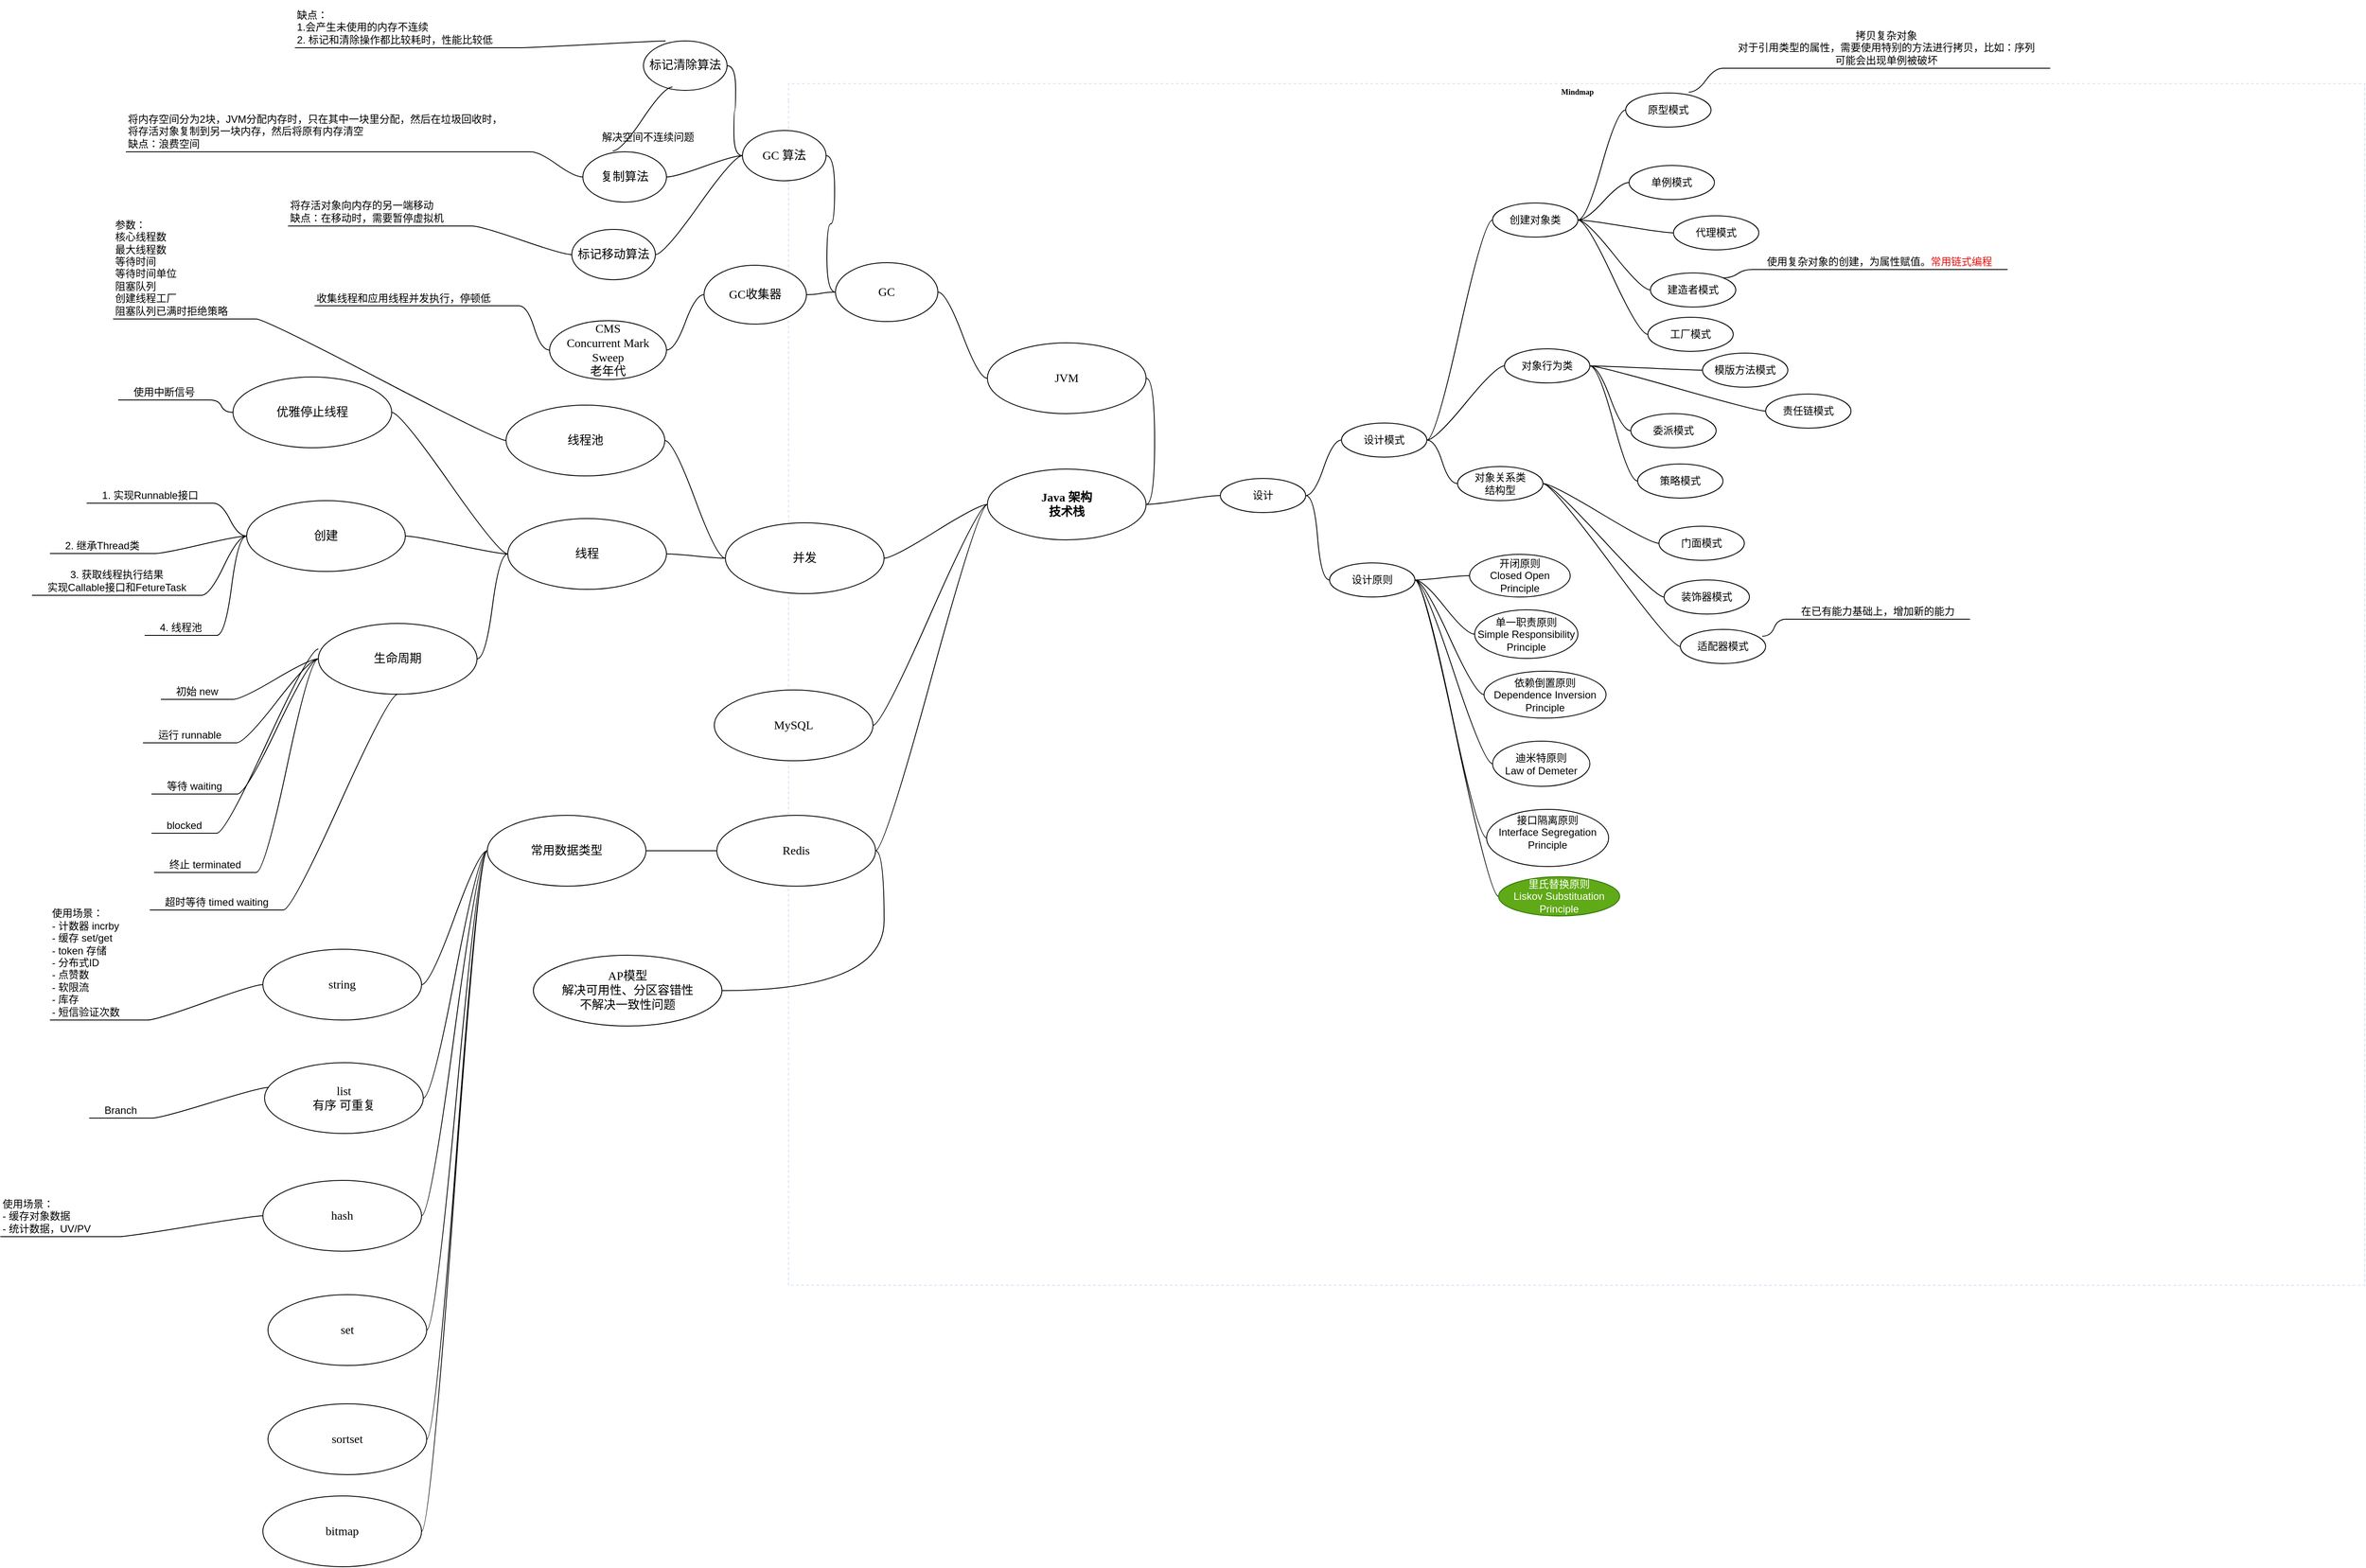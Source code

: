 <mxfile border="50" scale="3" compressed="false" locked="false" version="26.2.2">
  <diagram name="Blank" id="YmL12bMKpDGza6XwsDPr">
    <mxGraphModel dx="2228" dy="1190" grid="0" gridSize="10" guides="1" tooltips="1" connect="1" arrows="1" fold="1" page="0" pageScale="1" pageWidth="827" pageHeight="1169" background="none" math="1" shadow="0">
      <root>
        <mxCell id="X5NqExCQtvZxIxQ7pmgY-0" />
        <mxCell id="1" parent="X5NqExCQtvZxIxQ7pmgY-0" />
        <mxCell id="Gr0Zq-AI6Quabplr0KPa-179" value="Mindmap" style="swimlane;html=1;startSize=20;horizontal=1;containerType=tree;labelBackgroundColor=none;strokeColor=#D4E1F5;strokeWidth=1;fillColor=none;fontFamily=Comic Sans MS;fontSize=9;swimlaneLine=0;dashed=1;collapsible=0;" parent="1" vertex="1">
          <mxGeometry x="239" y="1" width="1847" height="1409" as="geometry" />
        </mxCell>
        <mxCell id="kl9yPUdAR2kA5Z42WzvT-21" value="" style="edgeStyle=entityRelationEdgeStyle;rounded=0;orthogonalLoop=1;jettySize=auto;html=1;startArrow=none;endArrow=none;segment=10;curved=1;sourcePerimeterSpacing=0;targetPerimeterSpacing=0;" parent="Gr0Zq-AI6Quabplr0KPa-179" source="kl9yPUdAR2kA5Z42WzvT-18" target="kl9yPUdAR2kA5Z42WzvT-20" edge="1">
          <mxGeometry relative="1" as="geometry" />
        </mxCell>
        <mxCell id="kl9yPUdAR2kA5Z42WzvT-111" value="" style="edgeStyle=entityRelationEdgeStyle;rounded=0;orthogonalLoop=1;jettySize=auto;html=1;startArrow=none;endArrow=none;segment=10;curved=1;sourcePerimeterSpacing=0;targetPerimeterSpacing=0;" parent="Gr0Zq-AI6Quabplr0KPa-179" source="kl9yPUdAR2kA5Z42WzvT-18" target="kl9yPUdAR2kA5Z42WzvT-110" edge="1">
          <mxGeometry relative="1" as="geometry" />
        </mxCell>
        <mxCell id="mDBWhc2jnKY0q0b3ZduN-2" value="" style="edgeStyle=entityRelationEdgeStyle;rounded=0;orthogonalLoop=1;jettySize=auto;html=1;startArrow=none;endArrow=none;segment=10;curved=1;sourcePerimeterSpacing=0;targetPerimeterSpacing=0;" edge="1" parent="Gr0Zq-AI6Quabplr0KPa-179" source="kl9yPUdAR2kA5Z42WzvT-18" target="mDBWhc2jnKY0q0b3ZduN-1">
          <mxGeometry relative="1" as="geometry" />
        </mxCell>
        <mxCell id="mDBWhc2jnKY0q0b3ZduN-4" value="" style="edgeStyle=entityRelationEdgeStyle;rounded=0;orthogonalLoop=1;jettySize=auto;html=1;startArrow=none;endArrow=none;segment=10;curved=1;sourcePerimeterSpacing=0;targetPerimeterSpacing=0;" edge="1" parent="Gr0Zq-AI6Quabplr0KPa-179" source="kl9yPUdAR2kA5Z42WzvT-18" target="mDBWhc2jnKY0q0b3ZduN-3">
          <mxGeometry relative="1" as="geometry" />
        </mxCell>
        <mxCell id="kl9yPUdAR2kA5Z42WzvT-18" value="&lt;span style=&quot;font-family: &amp;quot;Comic Sans MS&amp;quot;;&quot;&gt;&lt;font style=&quot;font-size: 14px;&quot;&gt;&lt;b&gt;Java 架构&lt;/b&gt;&lt;/font&gt;&lt;/span&gt;&lt;div&gt;&lt;span style=&quot;font-family: &amp;quot;Comic Sans MS&amp;quot;;&quot;&gt;&lt;font style=&quot;font-size: 14px;&quot;&gt;&lt;b&gt;技术栈&lt;/b&gt;&lt;/font&gt;&lt;/span&gt;&lt;/div&gt;" style="ellipse;whiteSpace=wrap;html=1;align=center;newEdgeStyle={&quot;edgeStyle&quot;:&quot;entityRelationEdgeStyle&quot;,&quot;startArrow&quot;:&quot;none&quot;,&quot;endArrow&quot;:&quot;none&quot;,&quot;segment&quot;:10,&quot;curved&quot;:1,&quot;sourcePerimeterSpacing&quot;:0,&quot;targetPerimeterSpacing&quot;:0};treeFolding=1;treeMoving=1;" parent="Gr0Zq-AI6Quabplr0KPa-179" vertex="1">
          <mxGeometry x="233" y="452" width="186" height="83" as="geometry" />
        </mxCell>
        <mxCell id="kl9yPUdAR2kA5Z42WzvT-40" value="" style="edgeStyle=entityRelationEdgeStyle;rounded=0;orthogonalLoop=1;jettySize=auto;html=1;startArrow=none;endArrow=none;segment=10;curved=1;sourcePerimeterSpacing=0;targetPerimeterSpacing=0;" parent="Gr0Zq-AI6Quabplr0KPa-179" source="kl9yPUdAR2kA5Z42WzvT-20" target="kl9yPUdAR2kA5Z42WzvT-39" edge="1">
          <mxGeometry relative="1" as="geometry" />
        </mxCell>
        <mxCell id="kl9yPUdAR2kA5Z42WzvT-20" value="设计" style="ellipse;whiteSpace=wrap;html=1;align=center;newEdgeStyle={&quot;edgeStyle&quot;:&quot;entityRelationEdgeStyle&quot;,&quot;startArrow&quot;:&quot;none&quot;,&quot;endArrow&quot;:&quot;none&quot;,&quot;segment&quot;:10,&quot;curved&quot;:1,&quot;sourcePerimeterSpacing&quot;:0,&quot;targetPerimeterSpacing&quot;:0};treeFolding=1;treeMoving=1;" parent="Gr0Zq-AI6Quabplr0KPa-179" vertex="1">
          <mxGeometry x="506" y="463" width="100" height="40" as="geometry" />
        </mxCell>
        <mxCell id="kl9yPUdAR2kA5Z42WzvT-22" value="" style="edgeStyle=entityRelationEdgeStyle;rounded=0;orthogonalLoop=1;jettySize=auto;html=1;startArrow=none;endArrow=none;segment=10;curved=1;sourcePerimeterSpacing=0;targetPerimeterSpacing=0;" parent="Gr0Zq-AI6Quabplr0KPa-179" source="kl9yPUdAR2kA5Z42WzvT-20" target="kl9yPUdAR2kA5Z42WzvT-23" edge="1">
          <mxGeometry relative="1" as="geometry">
            <mxPoint x="226" y="754" as="sourcePoint" />
          </mxGeometry>
        </mxCell>
        <mxCell id="kl9yPUdAR2kA5Z42WzvT-26" value="" style="edgeStyle=entityRelationEdgeStyle;rounded=0;orthogonalLoop=1;jettySize=auto;html=1;startArrow=none;endArrow=none;segment=10;curved=1;sourcePerimeterSpacing=0;targetPerimeterSpacing=0;" parent="Gr0Zq-AI6Quabplr0KPa-179" source="kl9yPUdAR2kA5Z42WzvT-23" target="kl9yPUdAR2kA5Z42WzvT-25" edge="1">
          <mxGeometry relative="1" as="geometry" />
        </mxCell>
        <mxCell id="kl9yPUdAR2kA5Z42WzvT-28" value="" style="edgeStyle=entityRelationEdgeStyle;rounded=0;orthogonalLoop=1;jettySize=auto;html=1;startArrow=none;endArrow=none;segment=10;curved=1;sourcePerimeterSpacing=0;targetPerimeterSpacing=0;" parent="Gr0Zq-AI6Quabplr0KPa-179" source="kl9yPUdAR2kA5Z42WzvT-23" target="kl9yPUdAR2kA5Z42WzvT-27" edge="1">
          <mxGeometry relative="1" as="geometry" />
        </mxCell>
        <mxCell id="kl9yPUdAR2kA5Z42WzvT-30" value="" style="edgeStyle=entityRelationEdgeStyle;rounded=0;orthogonalLoop=1;jettySize=auto;html=1;startArrow=none;endArrow=none;segment=10;curved=1;sourcePerimeterSpacing=0;targetPerimeterSpacing=0;" parent="Gr0Zq-AI6Quabplr0KPa-179" source="kl9yPUdAR2kA5Z42WzvT-23" target="kl9yPUdAR2kA5Z42WzvT-29" edge="1">
          <mxGeometry relative="1" as="geometry" />
        </mxCell>
        <mxCell id="kl9yPUdAR2kA5Z42WzvT-23" value="设计模式" style="ellipse;whiteSpace=wrap;html=1;align=center;newEdgeStyle={&quot;edgeStyle&quot;:&quot;entityRelationEdgeStyle&quot;,&quot;startArrow&quot;:&quot;none&quot;,&quot;endArrow&quot;:&quot;none&quot;,&quot;segment&quot;:10,&quot;curved&quot;:1,&quot;sourcePerimeterSpacing&quot;:0,&quot;targetPerimeterSpacing&quot;:0};treeFolding=1;treeMoving=1;" parent="Gr0Zq-AI6Quabplr0KPa-179" vertex="1">
          <mxGeometry x="648" y="398" width="100" height="40" as="geometry" />
        </mxCell>
        <mxCell id="kl9yPUdAR2kA5Z42WzvT-54" value="" style="edgeStyle=entityRelationEdgeStyle;rounded=0;orthogonalLoop=1;jettySize=auto;html=1;startArrow=none;endArrow=none;segment=10;curved=1;sourcePerimeterSpacing=0;targetPerimeterSpacing=0;" parent="Gr0Zq-AI6Quabplr0KPa-179" source="kl9yPUdAR2kA5Z42WzvT-25" target="kl9yPUdAR2kA5Z42WzvT-53" edge="1">
          <mxGeometry relative="1" as="geometry" />
        </mxCell>
        <mxCell id="kl9yPUdAR2kA5Z42WzvT-56" value="" style="edgeStyle=entityRelationEdgeStyle;rounded=0;orthogonalLoop=1;jettySize=auto;html=1;startArrow=none;endArrow=none;segment=10;curved=1;sourcePerimeterSpacing=0;targetPerimeterSpacing=0;" parent="Gr0Zq-AI6Quabplr0KPa-179" source="kl9yPUdAR2kA5Z42WzvT-25" target="kl9yPUdAR2kA5Z42WzvT-55" edge="1">
          <mxGeometry relative="1" as="geometry" />
        </mxCell>
        <mxCell id="kl9yPUdAR2kA5Z42WzvT-58" value="" style="edgeStyle=entityRelationEdgeStyle;rounded=0;orthogonalLoop=1;jettySize=auto;html=1;startArrow=none;endArrow=none;segment=10;curved=1;sourcePerimeterSpacing=0;targetPerimeterSpacing=0;" parent="Gr0Zq-AI6Quabplr0KPa-179" source="kl9yPUdAR2kA5Z42WzvT-25" target="kl9yPUdAR2kA5Z42WzvT-57" edge="1">
          <mxGeometry relative="1" as="geometry" />
        </mxCell>
        <mxCell id="kl9yPUdAR2kA5Z42WzvT-25" value="创建对象类" style="ellipse;whiteSpace=wrap;html=1;align=center;newEdgeStyle={&quot;edgeStyle&quot;:&quot;entityRelationEdgeStyle&quot;,&quot;startArrow&quot;:&quot;none&quot;,&quot;endArrow&quot;:&quot;none&quot;,&quot;segment&quot;:10,&quot;curved&quot;:1,&quot;sourcePerimeterSpacing&quot;:0,&quot;targetPerimeterSpacing&quot;:0};treeFolding=1;treeMoving=1;" parent="Gr0Zq-AI6Quabplr0KPa-179" vertex="1">
          <mxGeometry x="825" y="140" width="100" height="40" as="geometry" />
        </mxCell>
        <mxCell id="kl9yPUdAR2kA5Z42WzvT-84" value="" style="edgeStyle=entityRelationEdgeStyle;rounded=0;orthogonalLoop=1;jettySize=auto;html=1;startArrow=none;endArrow=none;segment=10;curved=1;sourcePerimeterSpacing=0;targetPerimeterSpacing=0;" parent="Gr0Zq-AI6Quabplr0KPa-179" source="kl9yPUdAR2kA5Z42WzvT-27" target="kl9yPUdAR2kA5Z42WzvT-83" edge="1">
          <mxGeometry relative="1" as="geometry" />
        </mxCell>
        <mxCell id="kl9yPUdAR2kA5Z42WzvT-86" value="" style="edgeStyle=entityRelationEdgeStyle;rounded=0;orthogonalLoop=1;jettySize=auto;html=1;startArrow=none;endArrow=none;segment=10;curved=1;sourcePerimeterSpacing=0;targetPerimeterSpacing=0;" parent="Gr0Zq-AI6Quabplr0KPa-179" source="kl9yPUdAR2kA5Z42WzvT-27" target="kl9yPUdAR2kA5Z42WzvT-85" edge="1">
          <mxGeometry relative="1" as="geometry" />
        </mxCell>
        <mxCell id="kl9yPUdAR2kA5Z42WzvT-92" value="" style="edgeStyle=entityRelationEdgeStyle;rounded=0;orthogonalLoop=1;jettySize=auto;html=1;startArrow=none;endArrow=none;segment=10;curved=1;sourcePerimeterSpacing=0;targetPerimeterSpacing=0;" parent="Gr0Zq-AI6Quabplr0KPa-179" source="kl9yPUdAR2kA5Z42WzvT-27" target="kl9yPUdAR2kA5Z42WzvT-91" edge="1">
          <mxGeometry relative="1" as="geometry" />
        </mxCell>
        <mxCell id="kl9yPUdAR2kA5Z42WzvT-103" value="" style="edgeStyle=entityRelationEdgeStyle;rounded=0;orthogonalLoop=1;jettySize=auto;html=1;startArrow=none;endArrow=none;segment=10;curved=1;sourcePerimeterSpacing=0;targetPerimeterSpacing=0;" parent="Gr0Zq-AI6Quabplr0KPa-179" source="kl9yPUdAR2kA5Z42WzvT-27" target="kl9yPUdAR2kA5Z42WzvT-102" edge="1">
          <mxGeometry relative="1" as="geometry" />
        </mxCell>
        <mxCell id="kl9yPUdAR2kA5Z42WzvT-27" value="对象行为类" style="ellipse;whiteSpace=wrap;html=1;align=center;newEdgeStyle={&quot;edgeStyle&quot;:&quot;entityRelationEdgeStyle&quot;,&quot;startArrow&quot;:&quot;none&quot;,&quot;endArrow&quot;:&quot;none&quot;,&quot;segment&quot;:10,&quot;curved&quot;:1,&quot;sourcePerimeterSpacing&quot;:0,&quot;targetPerimeterSpacing&quot;:0};treeFolding=1;treeMoving=1;" parent="Gr0Zq-AI6Quabplr0KPa-179" vertex="1">
          <mxGeometry x="839" y="311" width="100" height="40" as="geometry" />
        </mxCell>
        <mxCell id="kl9yPUdAR2kA5Z42WzvT-94" value="" style="edgeStyle=entityRelationEdgeStyle;rounded=0;orthogonalLoop=1;jettySize=auto;html=1;startArrow=none;endArrow=none;segment=10;curved=1;sourcePerimeterSpacing=0;targetPerimeterSpacing=0;" parent="Gr0Zq-AI6Quabplr0KPa-179" source="kl9yPUdAR2kA5Z42WzvT-29" target="kl9yPUdAR2kA5Z42WzvT-93" edge="1">
          <mxGeometry relative="1" as="geometry" />
        </mxCell>
        <mxCell id="kl9yPUdAR2kA5Z42WzvT-96" value="" style="edgeStyle=entityRelationEdgeStyle;rounded=0;orthogonalLoop=1;jettySize=auto;html=1;startArrow=none;endArrow=none;segment=10;curved=1;sourcePerimeterSpacing=0;targetPerimeterSpacing=0;" parent="Gr0Zq-AI6Quabplr0KPa-179" source="kl9yPUdAR2kA5Z42WzvT-29" target="kl9yPUdAR2kA5Z42WzvT-95" edge="1">
          <mxGeometry relative="1" as="geometry" />
        </mxCell>
        <mxCell id="kl9yPUdAR2kA5Z42WzvT-98" value="" style="edgeStyle=entityRelationEdgeStyle;rounded=0;orthogonalLoop=1;jettySize=auto;html=1;startArrow=none;endArrow=none;segment=10;curved=1;sourcePerimeterSpacing=0;targetPerimeterSpacing=0;" parent="Gr0Zq-AI6Quabplr0KPa-179" source="kl9yPUdAR2kA5Z42WzvT-29" target="kl9yPUdAR2kA5Z42WzvT-97" edge="1">
          <mxGeometry relative="1" as="geometry" />
        </mxCell>
        <mxCell id="kl9yPUdAR2kA5Z42WzvT-29" value="对象关系类&lt;div&gt;结构型&lt;/div&gt;" style="ellipse;whiteSpace=wrap;html=1;align=center;newEdgeStyle={&quot;edgeStyle&quot;:&quot;entityRelationEdgeStyle&quot;,&quot;startArrow&quot;:&quot;none&quot;,&quot;endArrow&quot;:&quot;none&quot;,&quot;segment&quot;:10,&quot;curved&quot;:1,&quot;sourcePerimeterSpacing&quot;:0,&quot;targetPerimeterSpacing&quot;:0};treeFolding=1;treeMoving=1;" parent="Gr0Zq-AI6Quabplr0KPa-179" vertex="1">
          <mxGeometry x="784" y="449" width="100" height="40" as="geometry" />
        </mxCell>
        <mxCell id="kl9yPUdAR2kA5Z42WzvT-60" value="" style="edgeStyle=entityRelationEdgeStyle;rounded=0;orthogonalLoop=1;jettySize=auto;html=1;startArrow=none;endArrow=none;segment=10;curved=1;sourcePerimeterSpacing=0;targetPerimeterSpacing=0;" parent="Gr0Zq-AI6Quabplr0KPa-179" source="kl9yPUdAR2kA5Z42WzvT-31" target="kl9yPUdAR2kA5Z42WzvT-59" edge="1" visible="0">
          <mxGeometry relative="1" as="geometry" />
        </mxCell>
        <mxCell id="kl9yPUdAR2kA5Z42WzvT-62" value="" style="edgeStyle=entityRelationEdgeStyle;rounded=0;orthogonalLoop=1;jettySize=auto;html=1;startArrow=none;endArrow=none;segment=10;curved=1;sourcePerimeterSpacing=0;targetPerimeterSpacing=0;" parent="Gr0Zq-AI6Quabplr0KPa-179" source="kl9yPUdAR2kA5Z42WzvT-31" target="kl9yPUdAR2kA5Z42WzvT-61" edge="1" visible="0">
          <mxGeometry relative="1" as="geometry" />
        </mxCell>
        <mxCell id="kl9yPUdAR2kA5Z42WzvT-31" value="单例模式" style="ellipse;whiteSpace=wrap;html=1;align=center;newEdgeStyle={&quot;edgeStyle&quot;:&quot;entityRelationEdgeStyle&quot;,&quot;startArrow&quot;:&quot;none&quot;,&quot;endArrow&quot;:&quot;none&quot;,&quot;segment&quot;:10,&quot;curved&quot;:1,&quot;sourcePerimeterSpacing&quot;:0,&quot;targetPerimeterSpacing&quot;:0};treeFolding=1;treeMoving=1;" parent="Gr0Zq-AI6Quabplr0KPa-179" vertex="1" collapsed="1">
          <mxGeometry x="985" y="96" width="100" height="40" as="geometry" />
        </mxCell>
        <mxCell id="kl9yPUdAR2kA5Z42WzvT-32" value="" style="edgeStyle=entityRelationEdgeStyle;rounded=0;orthogonalLoop=1;jettySize=auto;html=1;startArrow=none;endArrow=none;segment=10;curved=1;sourcePerimeterSpacing=0;targetPerimeterSpacing=0;" parent="Gr0Zq-AI6Quabplr0KPa-179" source="kl9yPUdAR2kA5Z42WzvT-25" target="kl9yPUdAR2kA5Z42WzvT-31" edge="1">
          <mxGeometry relative="1" as="geometry" />
        </mxCell>
        <mxCell id="kl9yPUdAR2kA5Z42WzvT-42" value="" style="edgeStyle=entityRelationEdgeStyle;rounded=0;orthogonalLoop=1;jettySize=auto;html=1;startArrow=none;endArrow=none;segment=10;curved=1;sourcePerimeterSpacing=0;targetPerimeterSpacing=0;" parent="Gr0Zq-AI6Quabplr0KPa-179" source="kl9yPUdAR2kA5Z42WzvT-39" target="kl9yPUdAR2kA5Z42WzvT-41" edge="1">
          <mxGeometry relative="1" as="geometry" />
        </mxCell>
        <mxCell id="kl9yPUdAR2kA5Z42WzvT-44" value="" style="edgeStyle=entityRelationEdgeStyle;rounded=0;orthogonalLoop=1;jettySize=auto;html=1;startArrow=none;endArrow=none;segment=10;curved=1;sourcePerimeterSpacing=0;targetPerimeterSpacing=0;" parent="Gr0Zq-AI6Quabplr0KPa-179" source="kl9yPUdAR2kA5Z42WzvT-39" target="kl9yPUdAR2kA5Z42WzvT-43" edge="1">
          <mxGeometry relative="1" as="geometry" />
        </mxCell>
        <mxCell id="kl9yPUdAR2kA5Z42WzvT-46" value="" style="edgeStyle=entityRelationEdgeStyle;rounded=0;orthogonalLoop=1;jettySize=auto;html=1;startArrow=none;endArrow=none;segment=10;curved=1;sourcePerimeterSpacing=0;targetPerimeterSpacing=0;" parent="Gr0Zq-AI6Quabplr0KPa-179" source="kl9yPUdAR2kA5Z42WzvT-39" target="kl9yPUdAR2kA5Z42WzvT-45" edge="1">
          <mxGeometry relative="1" as="geometry" />
        </mxCell>
        <mxCell id="kl9yPUdAR2kA5Z42WzvT-48" value="" style="edgeStyle=entityRelationEdgeStyle;rounded=0;orthogonalLoop=1;jettySize=auto;html=1;startArrow=none;endArrow=none;segment=10;curved=1;sourcePerimeterSpacing=0;targetPerimeterSpacing=0;" parent="Gr0Zq-AI6Quabplr0KPa-179" source="kl9yPUdAR2kA5Z42WzvT-39" target="kl9yPUdAR2kA5Z42WzvT-47" edge="1">
          <mxGeometry relative="1" as="geometry" />
        </mxCell>
        <mxCell id="kl9yPUdAR2kA5Z42WzvT-50" value="" style="edgeStyle=entityRelationEdgeStyle;rounded=0;orthogonalLoop=1;jettySize=auto;html=1;startArrow=none;endArrow=none;segment=10;curved=1;sourcePerimeterSpacing=0;targetPerimeterSpacing=0;" parent="Gr0Zq-AI6Quabplr0KPa-179" source="kl9yPUdAR2kA5Z42WzvT-39" target="kl9yPUdAR2kA5Z42WzvT-49" edge="1">
          <mxGeometry relative="1" as="geometry" />
        </mxCell>
        <mxCell id="kl9yPUdAR2kA5Z42WzvT-52" value="" style="edgeStyle=entityRelationEdgeStyle;rounded=0;orthogonalLoop=1;jettySize=auto;html=1;startArrow=none;endArrow=none;segment=10;curved=1;sourcePerimeterSpacing=0;targetPerimeterSpacing=0;" parent="Gr0Zq-AI6Quabplr0KPa-179" source="kl9yPUdAR2kA5Z42WzvT-39" target="kl9yPUdAR2kA5Z42WzvT-51" edge="1">
          <mxGeometry relative="1" as="geometry" />
        </mxCell>
        <mxCell id="kl9yPUdAR2kA5Z42WzvT-39" value="设计原则" style="ellipse;whiteSpace=wrap;html=1;align=center;newEdgeStyle={&quot;edgeStyle&quot;:&quot;entityRelationEdgeStyle&quot;,&quot;startArrow&quot;:&quot;none&quot;,&quot;endArrow&quot;:&quot;none&quot;,&quot;segment&quot;:10,&quot;curved&quot;:1,&quot;sourcePerimeterSpacing&quot;:0,&quot;targetPerimeterSpacing&quot;:0};treeFolding=1;treeMoving=1;" parent="Gr0Zq-AI6Quabplr0KPa-179" vertex="1">
          <mxGeometry x="634" y="562" width="100" height="40" as="geometry" />
        </mxCell>
        <mxCell id="kl9yPUdAR2kA5Z42WzvT-41" value="开闭原则&lt;div&gt;Closed Open Principle&lt;/div&gt;" style="ellipse;whiteSpace=wrap;html=1;align=center;newEdgeStyle={&quot;edgeStyle&quot;:&quot;entityRelationEdgeStyle&quot;,&quot;startArrow&quot;:&quot;none&quot;,&quot;endArrow&quot;:&quot;none&quot;,&quot;segment&quot;:10,&quot;curved&quot;:1,&quot;sourcePerimeterSpacing&quot;:0,&quot;targetPerimeterSpacing&quot;:0};treeFolding=1;treeMoving=1;" parent="Gr0Zq-AI6Quabplr0KPa-179" vertex="1">
          <mxGeometry x="798" y="552" width="118" height="50" as="geometry" />
        </mxCell>
        <mxCell id="kl9yPUdAR2kA5Z42WzvT-43" value="单一职责原则&lt;div&gt;Simple Responsibility Principle&lt;/div&gt;" style="ellipse;whiteSpace=wrap;html=1;align=center;newEdgeStyle={&quot;edgeStyle&quot;:&quot;entityRelationEdgeStyle&quot;,&quot;startArrow&quot;:&quot;none&quot;,&quot;endArrow&quot;:&quot;none&quot;,&quot;segment&quot;:10,&quot;curved&quot;:1,&quot;sourcePerimeterSpacing&quot;:0,&quot;targetPerimeterSpacing&quot;:0};treeFolding=1;treeMoving=1;" parent="Gr0Zq-AI6Quabplr0KPa-179" vertex="1">
          <mxGeometry x="804" y="617" width="121" height="57" as="geometry" />
        </mxCell>
        <mxCell id="kl9yPUdAR2kA5Z42WzvT-45" value="依赖倒置原则&lt;div&gt;Dependence Inversion Principle&lt;/div&gt;" style="ellipse;whiteSpace=wrap;html=1;align=center;newEdgeStyle={&quot;edgeStyle&quot;:&quot;entityRelationEdgeStyle&quot;,&quot;startArrow&quot;:&quot;none&quot;,&quot;endArrow&quot;:&quot;none&quot;,&quot;segment&quot;:10,&quot;curved&quot;:1,&quot;sourcePerimeterSpacing&quot;:0,&quot;targetPerimeterSpacing&quot;:0};treeFolding=1;treeMoving=1;" parent="Gr0Zq-AI6Quabplr0KPa-179" vertex="1">
          <mxGeometry x="815" y="689" width="143" height="55" as="geometry" />
        </mxCell>
        <mxCell id="kl9yPUdAR2kA5Z42WzvT-47" value="迪米特原则&lt;div&gt;Law of Demeter&lt;/div&gt;" style="ellipse;whiteSpace=wrap;html=1;align=center;newEdgeStyle={&quot;edgeStyle&quot;:&quot;entityRelationEdgeStyle&quot;,&quot;startArrow&quot;:&quot;none&quot;,&quot;endArrow&quot;:&quot;none&quot;,&quot;segment&quot;:10,&quot;curved&quot;:1,&quot;sourcePerimeterSpacing&quot;:0,&quot;targetPerimeterSpacing&quot;:0};treeFolding=1;treeMoving=1;" parent="Gr0Zq-AI6Quabplr0KPa-179" vertex="1">
          <mxGeometry x="825" y="771" width="114" height="53" as="geometry" />
        </mxCell>
        <mxCell id="kl9yPUdAR2kA5Z42WzvT-49" value="接口隔离原则&lt;div&gt;Interface Segregation Principle&lt;/div&gt;&lt;div&gt;&lt;br&gt;&lt;/div&gt;" style="ellipse;whiteSpace=wrap;html=1;align=center;newEdgeStyle={&quot;edgeStyle&quot;:&quot;entityRelationEdgeStyle&quot;,&quot;startArrow&quot;:&quot;none&quot;,&quot;endArrow&quot;:&quot;none&quot;,&quot;segment&quot;:10,&quot;curved&quot;:1,&quot;sourcePerimeterSpacing&quot;:0,&quot;targetPerimeterSpacing&quot;:0};treeFolding=1;treeMoving=1;" parent="Gr0Zq-AI6Quabplr0KPa-179" vertex="1">
          <mxGeometry x="818" y="851" width="143" height="67" as="geometry" />
        </mxCell>
        <mxCell id="kl9yPUdAR2kA5Z42WzvT-51" value="里氏替换原则&lt;div&gt;Liskov Substituation Principle&lt;/div&gt;" style="ellipse;whiteSpace=wrap;html=1;align=center;newEdgeStyle={&quot;edgeStyle&quot;:&quot;entityRelationEdgeStyle&quot;,&quot;startArrow&quot;:&quot;none&quot;,&quot;endArrow&quot;:&quot;none&quot;,&quot;segment&quot;:10,&quot;curved&quot;:1,&quot;sourcePerimeterSpacing&quot;:0,&quot;targetPerimeterSpacing&quot;:0};treeFolding=1;treeMoving=1;fillColor=#60a917;strokeColor=#2D7600;fontColor=#ffffff;" parent="Gr0Zq-AI6Quabplr0KPa-179" vertex="1">
          <mxGeometry x="832" y="930" width="142" height="46" as="geometry" />
        </mxCell>
        <mxCell id="kl9yPUdAR2kA5Z42WzvT-53" value="代理模式" style="ellipse;whiteSpace=wrap;html=1;align=center;newEdgeStyle={&quot;edgeStyle&quot;:&quot;entityRelationEdgeStyle&quot;,&quot;startArrow&quot;:&quot;none&quot;,&quot;endArrow&quot;:&quot;none&quot;,&quot;segment&quot;:10,&quot;curved&quot;:1,&quot;sourcePerimeterSpacing&quot;:0,&quot;targetPerimeterSpacing&quot;:0};treeFolding=1;treeMoving=1;" parent="Gr0Zq-AI6Quabplr0KPa-179" vertex="1" collapsed="1">
          <mxGeometry x="1037" y="155" width="100" height="40" as="geometry" />
        </mxCell>
        <mxCell id="kl9yPUdAR2kA5Z42WzvT-55" value="建造者模式" style="ellipse;whiteSpace=wrap;html=1;align=center;newEdgeStyle={&quot;edgeStyle&quot;:&quot;entityRelationEdgeStyle&quot;,&quot;startArrow&quot;:&quot;none&quot;,&quot;endArrow&quot;:&quot;none&quot;,&quot;segment&quot;:10,&quot;curved&quot;:1,&quot;sourcePerimeterSpacing&quot;:0,&quot;targetPerimeterSpacing&quot;:0};treeFolding=1;treeMoving=1;" parent="Gr0Zq-AI6Quabplr0KPa-179" vertex="1">
          <mxGeometry x="1010" y="222" width="100" height="40" as="geometry" />
        </mxCell>
        <mxCell id="kl9yPUdAR2kA5Z42WzvT-57" value="工厂模式" style="ellipse;whiteSpace=wrap;html=1;align=center;newEdgeStyle={&quot;edgeStyle&quot;:&quot;entityRelationEdgeStyle&quot;,&quot;startArrow&quot;:&quot;none&quot;,&quot;endArrow&quot;:&quot;none&quot;,&quot;segment&quot;:10,&quot;curved&quot;:1,&quot;sourcePerimeterSpacing&quot;:0,&quot;targetPerimeterSpacing&quot;:0};treeFolding=1;treeMoving=1;" parent="Gr0Zq-AI6Quabplr0KPa-179" vertex="1">
          <mxGeometry x="1007" y="274" width="100" height="40" as="geometry" />
        </mxCell>
        <mxCell id="kl9yPUdAR2kA5Z42WzvT-59" value="恶汉模式" style="ellipse;whiteSpace=wrap;html=1;align=center;newEdgeStyle={&quot;edgeStyle&quot;:&quot;entityRelationEdgeStyle&quot;,&quot;startArrow&quot;:&quot;none&quot;,&quot;endArrow&quot;:&quot;none&quot;,&quot;segment&quot;:10,&quot;curved&quot;:1,&quot;sourcePerimeterSpacing&quot;:0,&quot;targetPerimeterSpacing&quot;:0};treeFolding=1;treeMoving=1;" parent="Gr0Zq-AI6Quabplr0KPa-179" vertex="1" visible="0">
          <mxGeometry x="1100" y="23" width="100" height="40" as="geometry" />
        </mxCell>
        <mxCell id="kl9yPUdAR2kA5Z42WzvT-61" value="懒汉模式&lt;div&gt;使用时创建对象&lt;/div&gt;" style="ellipse;whiteSpace=wrap;html=1;align=center;newEdgeStyle={&quot;edgeStyle&quot;:&quot;entityRelationEdgeStyle&quot;,&quot;startArrow&quot;:&quot;none&quot;,&quot;endArrow&quot;:&quot;none&quot;,&quot;segment&quot;:10,&quot;curved&quot;:1,&quot;sourcePerimeterSpacing&quot;:0,&quot;targetPerimeterSpacing&quot;:0};treeFolding=1;treeMoving=1;" parent="Gr0Zq-AI6Quabplr0KPa-179" vertex="1" visible="0">
          <mxGeometry x="1110" y="81" width="100" height="40" as="geometry" />
        </mxCell>
        <mxCell id="kl9yPUdAR2kA5Z42WzvT-73" value="使用synchronized锁定创建对象整个方法&lt;div&gt;缺点：锁整个方法，造成性能低下问题&lt;/div&gt;" style="whiteSpace=wrap;html=1;shape=partialRectangle;top=0;left=0;bottom=1;right=0;points=[[0,1],[1,1]];fillColor=none;align=center;verticalAlign=bottom;routingCenterY=0.5;snapToPoint=1;recursiveResize=0;autosize=1;treeFolding=1;treeMoving=1;newEdgeStyle={&quot;edgeStyle&quot;:&quot;entityRelationEdgeStyle&quot;,&quot;startArrow&quot;:&quot;none&quot;,&quot;endArrow&quot;:&quot;none&quot;,&quot;segment&quot;:10,&quot;curved&quot;:1,&quot;sourcePerimeterSpacing&quot;:0,&quot;targetPerimeterSpacing&quot;:0};" parent="Gr0Zq-AI6Quabplr0KPa-179" vertex="1" visible="0">
          <mxGeometry x="1337" y="28" width="250" height="41" as="geometry" />
        </mxCell>
        <mxCell id="kl9yPUdAR2kA5Z42WzvT-74" value="" style="edgeStyle=entityRelationEdgeStyle;startArrow=none;endArrow=none;segment=10;curved=1;sourcePerimeterSpacing=0;targetPerimeterSpacing=0;rounded=0;exitX=0.96;exitY=0.275;exitDx=0;exitDy=0;exitPerimeter=0;" parent="Gr0Zq-AI6Quabplr0KPa-179" source="kl9yPUdAR2kA5Z42WzvT-61" target="kl9yPUdAR2kA5Z42WzvT-73" edge="1" visible="0">
          <mxGeometry relative="1" as="geometry">
            <mxPoint x="1218" y="103" as="sourcePoint" />
          </mxGeometry>
        </mxCell>
        <mxCell id="kl9yPUdAR2kA5Z42WzvT-77" value="使用synchronized 锁定创建对象语句块&lt;div&gt;DCL 双重锁定机制&lt;/div&gt;&lt;div&gt;对象需要volitale修饰，保证拿到的对象是完整的（避免JVM指令重排导致对象不完整）&lt;/div&gt;" style="whiteSpace=wrap;html=1;shape=partialRectangle;top=0;left=0;bottom=1;right=0;points=[[0,1],[1,1]];fillColor=none;align=center;verticalAlign=bottom;routingCenterY=0.5;snapToPoint=1;recursiveResize=0;autosize=1;treeFolding=1;treeMoving=1;newEdgeStyle={&quot;edgeStyle&quot;:&quot;entityRelationEdgeStyle&quot;,&quot;startArrow&quot;:&quot;none&quot;,&quot;endArrow&quot;:&quot;none&quot;,&quot;segment&quot;:10,&quot;curved&quot;:1,&quot;sourcePerimeterSpacing&quot;:0,&quot;targetPerimeterSpacing&quot;:0};" parent="Gr0Zq-AI6Quabplr0KPa-179" vertex="1" visible="0">
          <mxGeometry x="1247" y="125" width="525" height="55" as="geometry" />
        </mxCell>
        <mxCell id="kl9yPUdAR2kA5Z42WzvT-78" value="" style="edgeStyle=entityRelationEdgeStyle;startArrow=none;endArrow=none;segment=10;curved=1;sourcePerimeterSpacing=0;targetPerimeterSpacing=0;rounded=0;" parent="Gr0Zq-AI6Quabplr0KPa-179" source="kl9yPUdAR2kA5Z42WzvT-61" target="kl9yPUdAR2kA5Z42WzvT-77" edge="1" visible="0">
          <mxGeometry relative="1" as="geometry">
            <mxPoint x="1297" y="149" as="sourcePoint" />
          </mxGeometry>
        </mxCell>
        <mxCell id="kl9yPUdAR2kA5Z42WzvT-79" value="JDK方式&lt;div&gt;通过代理接口实现&lt;/div&gt;&lt;div&gt;Handler&lt;/div&gt;" style="whiteSpace=wrap;html=1;shape=partialRectangle;top=0;left=0;bottom=1;right=0;points=[[0,1],[1,1]];fillColor=none;align=center;verticalAlign=bottom;routingCenterY=0.5;snapToPoint=1;recursiveResize=0;autosize=1;treeFolding=1;treeMoving=1;newEdgeStyle={&quot;edgeStyle&quot;:&quot;entityRelationEdgeStyle&quot;,&quot;startArrow&quot;:&quot;none&quot;,&quot;endArrow&quot;:&quot;none&quot;,&quot;segment&quot;:10,&quot;curved&quot;:1,&quot;sourcePerimeterSpacing&quot;:0,&quot;targetPerimeterSpacing&quot;:0};" parent="Gr0Zq-AI6Quabplr0KPa-179" vertex="1" visible="0">
          <mxGeometry x="1460" y="192" width="131" height="55" as="geometry" />
        </mxCell>
        <mxCell id="kl9yPUdAR2kA5Z42WzvT-80" value="" style="edgeStyle=entityRelationEdgeStyle;startArrow=none;endArrow=none;segment=10;curved=1;sourcePerimeterSpacing=0;targetPerimeterSpacing=0;rounded=0;exitX=1;exitY=0.5;exitDx=0;exitDy=0;" parent="Gr0Zq-AI6Quabplr0KPa-179" source="kl9yPUdAR2kA5Z42WzvT-53" target="kl9yPUdAR2kA5Z42WzvT-79" edge="1" visible="0">
          <mxGeometry relative="1" as="geometry">
            <mxPoint x="1360" y="219" as="sourcePoint" />
          </mxGeometry>
        </mxCell>
        <mxCell id="kl9yPUdAR2kA5Z42WzvT-81" value="CGLIB&lt;div&gt;通过继承实现&lt;/div&gt;&lt;div&gt;Callback&lt;/div&gt;" style="whiteSpace=wrap;html=1;shape=partialRectangle;top=0;left=0;bottom=1;right=0;points=[[0,1],[1,1]];fillColor=none;align=center;verticalAlign=bottom;routingCenterY=0.5;snapToPoint=1;recursiveResize=0;autosize=1;treeFolding=1;treeMoving=1;newEdgeStyle={&quot;edgeStyle&quot;:&quot;entityRelationEdgeStyle&quot;,&quot;startArrow&quot;:&quot;none&quot;,&quot;endArrow&quot;:&quot;none&quot;,&quot;segment&quot;:10,&quot;curved&quot;:1,&quot;sourcePerimeterSpacing&quot;:0,&quot;targetPerimeterSpacing&quot;:0};" parent="Gr0Zq-AI6Quabplr0KPa-179" vertex="1" visible="0">
          <mxGeometry x="1466" y="264" width="107" height="55" as="geometry" />
        </mxCell>
        <mxCell id="kl9yPUdAR2kA5Z42WzvT-82" value="" style="edgeStyle=entityRelationEdgeStyle;startArrow=none;endArrow=none;segment=10;curved=1;sourcePerimeterSpacing=0;targetPerimeterSpacing=0;rounded=0;" parent="Gr0Zq-AI6Quabplr0KPa-179" source="kl9yPUdAR2kA5Z42WzvT-53" target="kl9yPUdAR2kA5Z42WzvT-81" edge="1" visible="0">
          <mxGeometry relative="1" as="geometry">
            <mxPoint x="1342" y="310" as="sourcePoint" />
            <Array as="points">
              <mxPoint x="1355" y="255" />
              <mxPoint x="1311" y="316" />
              <mxPoint x="1341" y="289" />
            </Array>
          </mxGeometry>
        </mxCell>
        <mxCell id="kl9yPUdAR2kA5Z42WzvT-83" value="委派模式" style="ellipse;whiteSpace=wrap;html=1;align=center;newEdgeStyle={&quot;edgeStyle&quot;:&quot;entityRelationEdgeStyle&quot;,&quot;startArrow&quot;:&quot;none&quot;,&quot;endArrow&quot;:&quot;none&quot;,&quot;segment&quot;:10,&quot;curved&quot;:1,&quot;sourcePerimeterSpacing&quot;:0,&quot;targetPerimeterSpacing&quot;:0};treeFolding=1;treeMoving=1;" parent="Gr0Zq-AI6Quabplr0KPa-179" vertex="1">
          <mxGeometry x="987" y="387" width="100" height="40" as="geometry" />
        </mxCell>
        <mxCell id="kl9yPUdAR2kA5Z42WzvT-85" value="策略模式" style="ellipse;whiteSpace=wrap;html=1;align=center;newEdgeStyle={&quot;edgeStyle&quot;:&quot;entityRelationEdgeStyle&quot;,&quot;startArrow&quot;:&quot;none&quot;,&quot;endArrow&quot;:&quot;none&quot;,&quot;segment&quot;:10,&quot;curved&quot;:1,&quot;sourcePerimeterSpacing&quot;:0,&quot;targetPerimeterSpacing&quot;:0};treeFolding=1;treeMoving=1;" parent="Gr0Zq-AI6Quabplr0KPa-179" vertex="1">
          <mxGeometry x="995" y="446" width="100" height="40" as="geometry" />
        </mxCell>
        <mxCell id="kl9yPUdAR2kA5Z42WzvT-91" value="模版方法模式" style="ellipse;whiteSpace=wrap;html=1;align=center;newEdgeStyle={&quot;edgeStyle&quot;:&quot;entityRelationEdgeStyle&quot;,&quot;startArrow&quot;:&quot;none&quot;,&quot;endArrow&quot;:&quot;none&quot;,&quot;segment&quot;:10,&quot;curved&quot;:1,&quot;sourcePerimeterSpacing&quot;:0,&quot;targetPerimeterSpacing&quot;:0};treeFolding=1;treeMoving=1;" parent="Gr0Zq-AI6Quabplr0KPa-179" vertex="1">
          <mxGeometry x="1071" y="316" width="100" height="40" as="geometry" />
        </mxCell>
        <mxCell id="kl9yPUdAR2kA5Z42WzvT-93" value="门面模式" style="ellipse;whiteSpace=wrap;html=1;align=center;newEdgeStyle={&quot;edgeStyle&quot;:&quot;entityRelationEdgeStyle&quot;,&quot;startArrow&quot;:&quot;none&quot;,&quot;endArrow&quot;:&quot;none&quot;,&quot;segment&quot;:10,&quot;curved&quot;:1,&quot;sourcePerimeterSpacing&quot;:0,&quot;targetPerimeterSpacing&quot;:0};treeFolding=1;treeMoving=1;" parent="Gr0Zq-AI6Quabplr0KPa-179" vertex="1">
          <mxGeometry x="1020" y="519" width="100" height="40" as="geometry" />
        </mxCell>
        <mxCell id="kl9yPUdAR2kA5Z42WzvT-95" value="装饰器模式" style="ellipse;whiteSpace=wrap;html=1;align=center;newEdgeStyle={&quot;edgeStyle&quot;:&quot;entityRelationEdgeStyle&quot;,&quot;startArrow&quot;:&quot;none&quot;,&quot;endArrow&quot;:&quot;none&quot;,&quot;segment&quot;:10,&quot;curved&quot;:1,&quot;sourcePerimeterSpacing&quot;:0,&quot;targetPerimeterSpacing&quot;:0};treeFolding=1;treeMoving=1;" parent="Gr0Zq-AI6Quabplr0KPa-179" vertex="1">
          <mxGeometry x="1026" y="582" width="100" height="40" as="geometry" />
        </mxCell>
        <mxCell id="kl9yPUdAR2kA5Z42WzvT-87" value="原型模式" style="ellipse;whiteSpace=wrap;html=1;align=center;newEdgeStyle={&quot;edgeStyle&quot;:&quot;entityRelationEdgeStyle&quot;,&quot;startArrow&quot;:&quot;none&quot;,&quot;endArrow&quot;:&quot;none&quot;,&quot;segment&quot;:10,&quot;curved&quot;:1,&quot;sourcePerimeterSpacing&quot;:0,&quot;targetPerimeterSpacing&quot;:0};treeFolding=1;treeMoving=1;" parent="Gr0Zq-AI6Quabplr0KPa-179" vertex="1">
          <mxGeometry x="981" y="11" width="100" height="40" as="geometry" />
        </mxCell>
        <mxCell id="kl9yPUdAR2kA5Z42WzvT-88" value="" style="edgeStyle=entityRelationEdgeStyle;rounded=0;orthogonalLoop=1;jettySize=auto;html=1;startArrow=none;endArrow=none;segment=10;curved=1;sourcePerimeterSpacing=0;targetPerimeterSpacing=0;" parent="Gr0Zq-AI6Quabplr0KPa-179" source="kl9yPUdAR2kA5Z42WzvT-25" target="kl9yPUdAR2kA5Z42WzvT-87" edge="1">
          <mxGeometry relative="1" as="geometry" />
        </mxCell>
        <mxCell id="kl9yPUdAR2kA5Z42WzvT-97" value="适配器模式" style="ellipse;whiteSpace=wrap;html=1;align=center;newEdgeStyle={&quot;edgeStyle&quot;:&quot;entityRelationEdgeStyle&quot;,&quot;startArrow&quot;:&quot;none&quot;,&quot;endArrow&quot;:&quot;none&quot;,&quot;segment&quot;:10,&quot;curved&quot;:1,&quot;sourcePerimeterSpacing&quot;:0,&quot;targetPerimeterSpacing&quot;:0};treeFolding=1;treeMoving=1;" parent="Gr0Zq-AI6Quabplr0KPa-179" vertex="1">
          <mxGeometry x="1045" y="640" width="100" height="40" as="geometry" />
        </mxCell>
        <mxCell id="kl9yPUdAR2kA5Z42WzvT-99" value="在已有能力基础上，增加新的能力" style="whiteSpace=wrap;html=1;shape=partialRectangle;top=0;left=0;bottom=1;right=0;points=[[0,1],[1,1]];fillColor=none;align=center;verticalAlign=bottom;routingCenterY=0.5;snapToPoint=1;recursiveResize=0;autosize=1;treeFolding=1;treeMoving=1;newEdgeStyle={&quot;edgeStyle&quot;:&quot;entityRelationEdgeStyle&quot;,&quot;startArrow&quot;:&quot;none&quot;,&quot;endArrow&quot;:&quot;none&quot;,&quot;segment&quot;:10,&quot;curved&quot;:1,&quot;sourcePerimeterSpacing&quot;:0,&quot;targetPerimeterSpacing&quot;:0};" parent="Gr0Zq-AI6Quabplr0KPa-179" vertex="1">
          <mxGeometry x="1169" y="602" width="215" height="26" as="geometry" />
        </mxCell>
        <mxCell id="kl9yPUdAR2kA5Z42WzvT-100" value="" style="edgeStyle=entityRelationEdgeStyle;startArrow=none;endArrow=none;segment=10;curved=1;sourcePerimeterSpacing=0;targetPerimeterSpacing=0;rounded=0;exitX=0.96;exitY=0.2;exitDx=0;exitDy=0;exitPerimeter=0;" parent="Gr0Zq-AI6Quabplr0KPa-179" source="kl9yPUdAR2kA5Z42WzvT-97" target="kl9yPUdAR2kA5Z42WzvT-99" edge="1">
          <mxGeometry relative="1" as="geometry">
            <mxPoint x="1142" y="655" as="sourcePoint" />
          </mxGeometry>
        </mxCell>
        <mxCell id="kl9yPUdAR2kA5Z42WzvT-102" value="责任链模式" style="ellipse;whiteSpace=wrap;html=1;align=center;newEdgeStyle={&quot;edgeStyle&quot;:&quot;entityRelationEdgeStyle&quot;,&quot;startArrow&quot;:&quot;none&quot;,&quot;endArrow&quot;:&quot;none&quot;,&quot;segment&quot;:10,&quot;curved&quot;:1,&quot;sourcePerimeterSpacing&quot;:0,&quot;targetPerimeterSpacing&quot;:0};treeFolding=1;treeMoving=1;" parent="Gr0Zq-AI6Quabplr0KPa-179" vertex="1">
          <mxGeometry x="1145" y="364" width="100" height="40" as="geometry" />
        </mxCell>
        <mxCell id="kl9yPUdAR2kA5Z42WzvT-108" value="使用复杂对象的创建，为属性赋值。&lt;font style=&quot;color: light-dark(rgb(228, 17, 17), rgb(237, 237, 237));&quot;&gt;常用链式编程&lt;/font&gt;" style="whiteSpace=wrap;html=1;shape=partialRectangle;top=0;left=0;bottom=1;right=0;points=[[0,1],[1,1]];fillColor=none;align=center;verticalAlign=bottom;routingCenterY=0.5;snapToPoint=1;recursiveResize=0;autosize=1;treeFolding=1;treeMoving=1;newEdgeStyle={&quot;edgeStyle&quot;:&quot;entityRelationEdgeStyle&quot;,&quot;startArrow&quot;:&quot;none&quot;,&quot;endArrow&quot;:&quot;none&quot;,&quot;segment&quot;:10,&quot;curved&quot;:1,&quot;sourcePerimeterSpacing&quot;:0,&quot;targetPerimeterSpacing&quot;:0};" parent="Gr0Zq-AI6Quabplr0KPa-179" vertex="1">
          <mxGeometry x="1129" y="192" width="299" height="26" as="geometry" />
        </mxCell>
        <mxCell id="kl9yPUdAR2kA5Z42WzvT-109" value="" style="edgeStyle=entityRelationEdgeStyle;startArrow=none;endArrow=none;segment=10;curved=1;sourcePerimeterSpacing=0;targetPerimeterSpacing=0;rounded=0;exitX=1;exitY=0;exitDx=0;exitDy=0;" parent="Gr0Zq-AI6Quabplr0KPa-179" source="kl9yPUdAR2kA5Z42WzvT-55" target="kl9yPUdAR2kA5Z42WzvT-108" edge="1">
          <mxGeometry relative="1" as="geometry">
            <mxPoint x="1119" y="219" as="sourcePoint" />
            <Array as="points">
              <mxPoint x="1109" y="232" />
            </Array>
          </mxGeometry>
        </mxCell>
        <mxCell id="kl9yPUdAR2kA5Z42WzvT-110" value="&lt;font face=&quot;Comic Sans MS&quot;&gt;&lt;span style=&quot;font-size: 14px;&quot;&gt;JVM&lt;/span&gt;&lt;/font&gt;" style="ellipse;whiteSpace=wrap;html=1;align=center;newEdgeStyle={&quot;edgeStyle&quot;:&quot;entityRelationEdgeStyle&quot;,&quot;startArrow&quot;:&quot;none&quot;,&quot;endArrow&quot;:&quot;none&quot;,&quot;segment&quot;:10,&quot;curved&quot;:1,&quot;sourcePerimeterSpacing&quot;:0,&quot;targetPerimeterSpacing&quot;:0};treeFolding=1;treeMoving=1;" parent="Gr0Zq-AI6Quabplr0KPa-179" vertex="1">
          <mxGeometry x="233" y="304" width="186" height="83" as="geometry" />
        </mxCell>
        <mxCell id="kl9yPUdAR2kA5Z42WzvT-131" value="&lt;font face=&quot;Comic Sans MS&quot;&gt;&lt;span style=&quot;font-size: 14px;&quot;&gt;GC&lt;/span&gt;&lt;/font&gt;" style="ellipse;whiteSpace=wrap;html=1;align=center;newEdgeStyle={&quot;edgeStyle&quot;:&quot;entityRelationEdgeStyle&quot;,&quot;startArrow&quot;:&quot;none&quot;,&quot;endArrow&quot;:&quot;none&quot;,&quot;segment&quot;:10,&quot;curved&quot;:1,&quot;sourcePerimeterSpacing&quot;:0,&quot;targetPerimeterSpacing&quot;:0};treeFolding=1;treeMoving=1;" parent="Gr0Zq-AI6Quabplr0KPa-179" vertex="1">
          <mxGeometry x="55" y="210" width="120" height="69" as="geometry" />
        </mxCell>
        <mxCell id="kl9yPUdAR2kA5Z42WzvT-132" value="" style="edgeStyle=entityRelationEdgeStyle;rounded=0;orthogonalLoop=1;jettySize=auto;html=1;startArrow=none;endArrow=none;segment=10;curved=1;sourcePerimeterSpacing=0;targetPerimeterSpacing=0;" parent="Gr0Zq-AI6Quabplr0KPa-179" source="kl9yPUdAR2kA5Z42WzvT-110" target="kl9yPUdAR2kA5Z42WzvT-131" edge="1">
          <mxGeometry relative="1" as="geometry" />
        </mxCell>
        <mxCell id="ln1NCNn00fsmi5mQ1Htv-1" value="&lt;font face=&quot;Comic Sans MS&quot;&gt;&lt;span style=&quot;font-size: 14px;&quot;&gt;并发&lt;/span&gt;&lt;/font&gt;" style="ellipse;whiteSpace=wrap;html=1;align=center;newEdgeStyle={&quot;edgeStyle&quot;:&quot;entityRelationEdgeStyle&quot;,&quot;startArrow&quot;:&quot;none&quot;,&quot;endArrow&quot;:&quot;none&quot;,&quot;segment&quot;:10,&quot;curved&quot;:1,&quot;sourcePerimeterSpacing&quot;:0,&quot;targetPerimeterSpacing&quot;:0};treeFolding=1;treeMoving=1;" parent="Gr0Zq-AI6Quabplr0KPa-179" vertex="1">
          <mxGeometry x="-74" y="515" width="186" height="83" as="geometry" />
        </mxCell>
        <mxCell id="ln1NCNn00fsmi5mQ1Htv-2" value="" style="edgeStyle=entityRelationEdgeStyle;rounded=0;orthogonalLoop=1;jettySize=auto;html=1;startArrow=none;endArrow=none;segment=10;curved=1;sourcePerimeterSpacing=0;targetPerimeterSpacing=0;" parent="Gr0Zq-AI6Quabplr0KPa-179" source="kl9yPUdAR2kA5Z42WzvT-18" target="ln1NCNn00fsmi5mQ1Htv-1" edge="1">
          <mxGeometry relative="1" as="geometry" />
        </mxCell>
        <mxCell id="mDBWhc2jnKY0q0b3ZduN-1" value="&lt;font face=&quot;Comic Sans MS&quot;&gt;&lt;span style=&quot;font-size: 14px;&quot;&gt;MySQL&lt;/span&gt;&lt;/font&gt;" style="ellipse;whiteSpace=wrap;html=1;align=center;newEdgeStyle={&quot;edgeStyle&quot;:&quot;entityRelationEdgeStyle&quot;,&quot;startArrow&quot;:&quot;none&quot;,&quot;endArrow&quot;:&quot;none&quot;,&quot;segment&quot;:10,&quot;curved&quot;:1,&quot;sourcePerimeterSpacing&quot;:0,&quot;targetPerimeterSpacing&quot;:0};treeFolding=1;treeMoving=1;" vertex="1" parent="Gr0Zq-AI6Quabplr0KPa-179">
          <mxGeometry x="-87" y="711" width="186" height="83" as="geometry" />
        </mxCell>
        <mxCell id="mDBWhc2jnKY0q0b3ZduN-3" value="&lt;font face=&quot;Comic Sans MS&quot;&gt;&lt;span style=&quot;font-size: 14px;&quot;&gt;Redis&lt;/span&gt;&lt;/font&gt;" style="ellipse;whiteSpace=wrap;html=1;align=center;newEdgeStyle={&quot;edgeStyle&quot;:&quot;entityRelationEdgeStyle&quot;,&quot;startArrow&quot;:&quot;none&quot;,&quot;endArrow&quot;:&quot;none&quot;,&quot;segment&quot;:10,&quot;curved&quot;:1,&quot;sourcePerimeterSpacing&quot;:0,&quot;targetPerimeterSpacing&quot;:0};treeFolding=1;treeMoving=1;" vertex="1" parent="Gr0Zq-AI6Quabplr0KPa-179">
          <mxGeometry x="-84" y="858" width="186" height="83" as="geometry" />
        </mxCell>
        <mxCell id="kl9yPUdAR2kA5Z42WzvT-69" value="在类加载时创建对象，依赖JVM类加载的线程安全保证只产生一个实例&lt;div&gt;&lt;br&gt;&lt;/div&gt;&lt;div&gt;缺点：在使用前，对象就创建，会造成内存资源的浪费&lt;/div&gt;" style="whiteSpace=wrap;html=1;shape=partialRectangle;top=0;left=0;bottom=1;right=0;points=[[0,1],[1,1]];fillColor=none;align=left;verticalAlign=bottom;routingCenterY=0.5;snapToPoint=1;recursiveResize=0;autosize=1;treeFolding=1;treeMoving=1;newEdgeStyle={&quot;edgeStyle&quot;:&quot;entityRelationEdgeStyle&quot;,&quot;startArrow&quot;:&quot;none&quot;,&quot;endArrow&quot;:&quot;none&quot;,&quot;segment&quot;:10,&quot;curved&quot;:1,&quot;sourcePerimeterSpacing&quot;:0,&quot;targetPerimeterSpacing&quot;:0};" parent="1" vertex="1" visible="0">
          <mxGeometry x="1678" y="-24" width="407" height="55" as="geometry" />
        </mxCell>
        <mxCell id="kl9yPUdAR2kA5Z42WzvT-70" value="" style="edgeStyle=entityRelationEdgeStyle;startArrow=none;endArrow=none;segment=10;curved=1;sourcePerimeterSpacing=0;targetPerimeterSpacing=0;rounded=0;" parent="1" source="kl9yPUdAR2kA5Z42WzvT-59" target="kl9yPUdAR2kA5Z42WzvT-69" edge="1" visible="0">
          <mxGeometry relative="1" as="geometry">
            <mxPoint x="1040" y="281" as="sourcePoint" />
            <Array as="points">
              <mxPoint x="1054" y="267" />
            </Array>
          </mxGeometry>
        </mxCell>
        <mxCell id="kl9yPUdAR2kA5Z42WzvT-89" value="拷贝复杂对象&lt;div&gt;对于引用类型的属性，需要使用特别的方法进行拷贝，比如：序列&lt;/div&gt;&lt;div&gt;可能会出现单例被破坏&lt;/div&gt;" style="whiteSpace=wrap;html=1;shape=partialRectangle;top=0;left=0;bottom=1;right=0;points=[[0,1],[1,1]];fillColor=none;align=center;verticalAlign=bottom;routingCenterY=0.5;snapToPoint=1;recursiveResize=0;autosize=1;treeFolding=1;treeMoving=1;newEdgeStyle={&quot;edgeStyle&quot;:&quot;entityRelationEdgeStyle&quot;,&quot;startArrow&quot;:&quot;none&quot;,&quot;endArrow&quot;:&quot;none&quot;,&quot;segment&quot;:10,&quot;curved&quot;:1,&quot;sourcePerimeterSpacing&quot;:0,&quot;targetPerimeterSpacing&quot;:0};" parent="1" vertex="1">
          <mxGeometry x="1334" y="-72" width="383" height="55" as="geometry" />
        </mxCell>
        <mxCell id="kl9yPUdAR2kA5Z42WzvT-90" value="" style="edgeStyle=entityRelationEdgeStyle;startArrow=none;endArrow=none;segment=10;curved=1;sourcePerimeterSpacing=0;targetPerimeterSpacing=0;rounded=0;exitX=0.74;exitY=-0.025;exitDx=0;exitDy=0;exitPerimeter=0;" parent="1" source="kl9yPUdAR2kA5Z42WzvT-87" target="kl9yPUdAR2kA5Z42WzvT-89" edge="1">
          <mxGeometry relative="1" as="geometry">
            <mxPoint x="1307" y="-37" as="sourcePoint" />
          </mxGeometry>
        </mxCell>
        <mxCell id="kl9yPUdAR2kA5Z42WzvT-117" value="" style="edgeStyle=entityRelationEdgeStyle;rounded=0;orthogonalLoop=1;jettySize=auto;html=1;startArrow=none;endArrow=none;segment=10;curved=1;sourcePerimeterSpacing=0;targetPerimeterSpacing=0;" parent="1" source="kl9yPUdAR2kA5Z42WzvT-112" target="kl9yPUdAR2kA5Z42WzvT-116" edge="1">
          <mxGeometry relative="1" as="geometry" />
        </mxCell>
        <mxCell id="kl9yPUdAR2kA5Z42WzvT-142" value="" style="edgeStyle=entityRelationEdgeStyle;rounded=0;orthogonalLoop=1;jettySize=auto;html=1;startArrow=none;endArrow=none;segment=10;curved=1;sourcePerimeterSpacing=0;targetPerimeterSpacing=0;" parent="1" source="kl9yPUdAR2kA5Z42WzvT-112" target="kl9yPUdAR2kA5Z42WzvT-141" edge="1">
          <mxGeometry relative="1" as="geometry" />
        </mxCell>
        <mxCell id="kl9yPUdAR2kA5Z42WzvT-112" value="&lt;font face=&quot;Comic Sans MS&quot;&gt;&lt;span style=&quot;font-size: 14px;&quot;&gt;GC 算法&lt;/span&gt;&lt;/font&gt;" style="ellipse;whiteSpace=wrap;html=1;align=center;newEdgeStyle={&quot;edgeStyle&quot;:&quot;entityRelationEdgeStyle&quot;,&quot;startArrow&quot;:&quot;none&quot;,&quot;endArrow&quot;:&quot;none&quot;,&quot;segment&quot;:10,&quot;curved&quot;:1,&quot;sourcePerimeterSpacing&quot;:0,&quot;targetPerimeterSpacing&quot;:0};treeFolding=1;treeMoving=1;" parent="1" vertex="1">
          <mxGeometry x="185" y="56" width="98" height="59" as="geometry" />
        </mxCell>
        <mxCell id="kl9yPUdAR2kA5Z42WzvT-115" value="" style="edgeStyle=entityRelationEdgeStyle;rounded=0;orthogonalLoop=1;jettySize=auto;html=1;startArrow=none;endArrow=none;segment=10;curved=1;sourcePerimeterSpacing=0;targetPerimeterSpacing=0;" parent="1" source="kl9yPUdAR2kA5Z42WzvT-112" target="kl9yPUdAR2kA5Z42WzvT-114" edge="1">
          <mxGeometry relative="1" as="geometry" />
        </mxCell>
        <mxCell id="kl9yPUdAR2kA5Z42WzvT-114" value="&lt;font face=&quot;Comic Sans MS&quot;&gt;&lt;span style=&quot;font-size: 14px;&quot;&gt;标记清除算法&lt;/span&gt;&lt;/font&gt;" style="ellipse;whiteSpace=wrap;html=1;align=center;newEdgeStyle={&quot;edgeStyle&quot;:&quot;entityRelationEdgeStyle&quot;,&quot;startArrow&quot;:&quot;none&quot;,&quot;endArrow&quot;:&quot;none&quot;,&quot;segment&quot;:10,&quot;curved&quot;:1,&quot;sourcePerimeterSpacing&quot;:0,&quot;targetPerimeterSpacing&quot;:0};treeFolding=1;treeMoving=1;" parent="1" vertex="1">
          <mxGeometry x="69" y="-49" width="98" height="58" as="geometry" />
        </mxCell>
        <mxCell id="kl9yPUdAR2kA5Z42WzvT-118" value="缺点：&lt;div&gt;1.会产生未使用的内存不连续&lt;/div&gt;&lt;div&gt;2. 标记和清除操作都比较耗时，性能比较低&lt;/div&gt;" style="whiteSpace=wrap;html=1;shape=partialRectangle;top=0;left=0;bottom=1;right=0;points=[[0,1],[1,1]];fillColor=none;align=left;verticalAlign=bottom;routingCenterY=0.5;snapToPoint=1;recursiveResize=0;autosize=1;treeFolding=1;treeMoving=1;newEdgeStyle={&quot;edgeStyle&quot;:&quot;entityRelationEdgeStyle&quot;,&quot;startArrow&quot;:&quot;none&quot;,&quot;endArrow&quot;:&quot;none&quot;,&quot;segment&quot;:10,&quot;curved&quot;:1,&quot;sourcePerimeterSpacing&quot;:0,&quot;targetPerimeterSpacing&quot;:0};" parent="1" vertex="1">
          <mxGeometry x="-339" y="-96" width="264" height="55" as="geometry" />
        </mxCell>
        <mxCell id="kl9yPUdAR2kA5Z42WzvT-119" value="" style="edgeStyle=entityRelationEdgeStyle;startArrow=none;endArrow=none;segment=10;curved=1;sourcePerimeterSpacing=0;targetPerimeterSpacing=0;rounded=0;exitX=0.265;exitY=0;exitDx=0;exitDy=0;exitPerimeter=0;" parent="1" source="kl9yPUdAR2kA5Z42WzvT-114" target="kl9yPUdAR2kA5Z42WzvT-118" edge="1">
          <mxGeometry relative="1" as="geometry">
            <mxPoint x="-137" y="380" as="sourcePoint" />
          </mxGeometry>
        </mxCell>
        <mxCell id="kl9yPUdAR2kA5Z42WzvT-133" style="edgeStyle=entityRelationEdgeStyle;rounded=0;orthogonalLoop=1;jettySize=auto;html=1;startArrow=none;endArrow=none;segment=10;curved=1;sourcePerimeterSpacing=0;targetPerimeterSpacing=0;entryX=1;entryY=0.5;entryDx=0;entryDy=0;" parent="1" source="kl9yPUdAR2kA5Z42WzvT-131" target="kl9yPUdAR2kA5Z42WzvT-112" edge="1">
          <mxGeometry relative="1" as="geometry" />
        </mxCell>
        <mxCell id="kl9yPUdAR2kA5Z42WzvT-135" value="解决空间不连续问题" style="text;html=1;align=center;verticalAlign=middle;resizable=0;points=[];autosize=1;strokeColor=none;fillColor=none;" parent="1" vertex="1">
          <mxGeometry x="11" y="51" width="126" height="26" as="geometry" />
        </mxCell>
        <mxCell id="kl9yPUdAR2kA5Z42WzvT-136" value="将内存空间分为2块，JVM分配内存时，只在其中一块里分配，然后在垃圾回收时，&lt;div&gt;将存活对象复制到另一块内存，然后将原有内存清空&lt;div&gt;缺点：浪费空间&lt;/div&gt;&lt;/div&gt;" style="whiteSpace=wrap;html=1;shape=partialRectangle;top=0;left=0;bottom=1;right=0;points=[[0,1],[1,1]];fillColor=none;align=left;verticalAlign=bottom;routingCenterY=0.5;snapToPoint=1;recursiveResize=0;autosize=1;treeFolding=1;treeMoving=1;newEdgeStyle={&quot;edgeStyle&quot;:&quot;entityRelationEdgeStyle&quot;,&quot;startArrow&quot;:&quot;none&quot;,&quot;endArrow&quot;:&quot;none&quot;,&quot;segment&quot;:10,&quot;curved&quot;:1,&quot;sourcePerimeterSpacing&quot;:0,&quot;targetPerimeterSpacing&quot;:0};" parent="1" vertex="1">
          <mxGeometry x="-537" y="26" width="474" height="55" as="geometry" />
        </mxCell>
        <mxCell id="kl9yPUdAR2kA5Z42WzvT-137" value="" style="edgeStyle=entityRelationEdgeStyle;startArrow=none;endArrow=none;segment=10;curved=1;sourcePerimeterSpacing=0;targetPerimeterSpacing=0;rounded=0;exitX=0;exitY=0.5;exitDx=0;exitDy=0;" parent="1" source="kl9yPUdAR2kA5Z42WzvT-116" target="kl9yPUdAR2kA5Z42WzvT-136" edge="1">
          <mxGeometry relative="1" as="geometry">
            <mxPoint x="-248" y="587" as="sourcePoint" />
          </mxGeometry>
        </mxCell>
        <mxCell id="kl9yPUdAR2kA5Z42WzvT-140" value="" style="edgeStyle=entityRelationEdgeStyle;rounded=0;orthogonalLoop=1;jettySize=auto;html=1;startArrow=none;endArrow=none;segment=10;curved=1;sourcePerimeterSpacing=0;targetPerimeterSpacing=0;entryX=0.357;entryY=-0.017;entryDx=0;entryDy=0;entryPerimeter=0;exitX=0.347;exitY=0.931;exitDx=0;exitDy=0;exitPerimeter=0;" parent="1" source="kl9yPUdAR2kA5Z42WzvT-114" target="kl9yPUdAR2kA5Z42WzvT-116" edge="1">
          <mxGeometry relative="1" as="geometry">
            <mxPoint x="26.996" y="532.997" as="targetPoint" />
            <mxPoint x="-15" y="244" as="sourcePoint" />
          </mxGeometry>
        </mxCell>
        <mxCell id="kl9yPUdAR2kA5Z42WzvT-116" value="&lt;font face=&quot;Comic Sans MS&quot;&gt;&lt;span style=&quot;font-size: 14px;&quot;&gt;复制算法&lt;/span&gt;&lt;/font&gt;" style="ellipse;whiteSpace=wrap;html=1;align=center;newEdgeStyle={&quot;edgeStyle&quot;:&quot;entityRelationEdgeStyle&quot;,&quot;startArrow&quot;:&quot;none&quot;,&quot;endArrow&quot;:&quot;none&quot;,&quot;segment&quot;:10,&quot;curved&quot;:1,&quot;sourcePerimeterSpacing&quot;:0,&quot;targetPerimeterSpacing&quot;:0};treeFolding=1;treeMoving=1;" parent="1" vertex="1">
          <mxGeometry x="-2" y="81" width="98" height="59" as="geometry" />
        </mxCell>
        <mxCell id="kl9yPUdAR2kA5Z42WzvT-141" value="&lt;font face=&quot;Comic Sans MS&quot;&gt;&lt;span style=&quot;font-size: 14px;&quot;&gt;标记移动算法&lt;/span&gt;&lt;/font&gt;" style="ellipse;whiteSpace=wrap;html=1;align=center;newEdgeStyle={&quot;edgeStyle&quot;:&quot;entityRelationEdgeStyle&quot;,&quot;startArrow&quot;:&quot;none&quot;,&quot;endArrow&quot;:&quot;none&quot;,&quot;segment&quot;:10,&quot;curved&quot;:1,&quot;sourcePerimeterSpacing&quot;:0,&quot;targetPerimeterSpacing&quot;:0};treeFolding=1;treeMoving=1;" parent="1" vertex="1">
          <mxGeometry x="-15" y="172" width="98" height="59" as="geometry" />
        </mxCell>
        <mxCell id="kl9yPUdAR2kA5Z42WzvT-143" value="将存活对象向内存的另一端移动&lt;br&gt;&lt;div&gt;&lt;div&gt;缺点：在移动时，需要暂停虚拟机&lt;/div&gt;&lt;/div&gt;" style="whiteSpace=wrap;html=1;shape=partialRectangle;top=0;left=0;bottom=1;right=0;points=[[0,1],[1,1]];fillColor=none;align=left;verticalAlign=bottom;routingCenterY=0.5;snapToPoint=1;recursiveResize=0;autosize=1;treeFolding=1;treeMoving=1;newEdgeStyle={&quot;edgeStyle&quot;:&quot;entityRelationEdgeStyle&quot;,&quot;startArrow&quot;:&quot;none&quot;,&quot;endArrow&quot;:&quot;none&quot;,&quot;segment&quot;:10,&quot;curved&quot;:1,&quot;sourcePerimeterSpacing&quot;:0,&quot;targetPerimeterSpacing&quot;:0};" parent="1" vertex="1">
          <mxGeometry x="-347" y="127" width="215" height="41" as="geometry" />
        </mxCell>
        <mxCell id="kl9yPUdAR2kA5Z42WzvT-144" value="" style="edgeStyle=entityRelationEdgeStyle;startArrow=none;endArrow=none;segment=10;curved=1;sourcePerimeterSpacing=0;targetPerimeterSpacing=0;rounded=0;exitX=0;exitY=0.5;exitDx=0;exitDy=0;" parent="1" source="kl9yPUdAR2kA5Z42WzvT-141" target="kl9yPUdAR2kA5Z42WzvT-143" edge="1">
          <mxGeometry relative="1" as="geometry">
            <mxPoint x="-43" y="473" as="sourcePoint" />
          </mxGeometry>
        </mxCell>
        <mxCell id="kl9yPUdAR2kA5Z42WzvT-148" value="" style="edgeStyle=entityRelationEdgeStyle;rounded=0;orthogonalLoop=1;jettySize=auto;html=1;startArrow=none;endArrow=none;segment=10;curved=1;sourcePerimeterSpacing=0;targetPerimeterSpacing=0;" parent="1" source="kl9yPUdAR2kA5Z42WzvT-145" target="kl9yPUdAR2kA5Z42WzvT-147" edge="1">
          <mxGeometry relative="1" as="geometry" />
        </mxCell>
        <mxCell id="kl9yPUdAR2kA5Z42WzvT-145" value="&lt;font face=&quot;Comic Sans MS&quot;&gt;&lt;span style=&quot;font-size: 14px;&quot;&gt;GC收集器&lt;/span&gt;&lt;/font&gt;" style="ellipse;whiteSpace=wrap;html=1;align=center;newEdgeStyle={&quot;edgeStyle&quot;:&quot;entityRelationEdgeStyle&quot;,&quot;startArrow&quot;:&quot;none&quot;,&quot;endArrow&quot;:&quot;none&quot;,&quot;segment&quot;:10,&quot;curved&quot;:1,&quot;sourcePerimeterSpacing&quot;:0,&quot;targetPerimeterSpacing&quot;:0};treeFolding=1;treeMoving=1;" parent="1" vertex="1">
          <mxGeometry x="140" y="214" width="120" height="69" as="geometry" />
        </mxCell>
        <mxCell id="kl9yPUdAR2kA5Z42WzvT-146" value="" style="edgeStyle=entityRelationEdgeStyle;rounded=0;orthogonalLoop=1;jettySize=auto;html=1;startArrow=none;endArrow=none;segment=10;curved=1;sourcePerimeterSpacing=0;targetPerimeterSpacing=0;" parent="1" source="kl9yPUdAR2kA5Z42WzvT-131" target="kl9yPUdAR2kA5Z42WzvT-145" edge="1">
          <mxGeometry relative="1" as="geometry" />
        </mxCell>
        <mxCell id="kl9yPUdAR2kA5Z42WzvT-147" value="&lt;font face=&quot;Comic Sans MS&quot;&gt;&lt;span style=&quot;font-size: 14px;&quot;&gt;CMS&lt;/span&gt;&lt;/font&gt;&lt;div&gt;&lt;font face=&quot;Comic Sans MS&quot;&gt;&lt;span style=&quot;font-size: 14px;&quot;&gt;Concurrent Mark Sweep&lt;/span&gt;&lt;/font&gt;&lt;/div&gt;&lt;div&gt;&lt;font face=&quot;Comic Sans MS&quot;&gt;&lt;span style=&quot;font-size: 14px;&quot;&gt;老年代&lt;/span&gt;&lt;/font&gt;&lt;/div&gt;" style="ellipse;whiteSpace=wrap;html=1;align=center;newEdgeStyle={&quot;edgeStyle&quot;:&quot;entityRelationEdgeStyle&quot;,&quot;startArrow&quot;:&quot;none&quot;,&quot;endArrow&quot;:&quot;none&quot;,&quot;segment&quot;:10,&quot;curved&quot;:1,&quot;sourcePerimeterSpacing&quot;:0,&quot;targetPerimeterSpacing&quot;:0};treeFolding=1;treeMoving=1;" parent="1" vertex="1">
          <mxGeometry x="-41" y="279" width="137" height="69" as="geometry" />
        </mxCell>
        <mxCell id="kl9yPUdAR2kA5Z42WzvT-149" value="收集线程和应用线程并发执行，停顿低" style="whiteSpace=wrap;html=1;shape=partialRectangle;top=0;left=0;bottom=1;right=0;points=[[0,1],[1,1]];fillColor=none;align=left;verticalAlign=bottom;routingCenterY=0.5;snapToPoint=1;recursiveResize=0;autosize=1;treeFolding=1;treeMoving=1;newEdgeStyle={&quot;edgeStyle&quot;:&quot;entityRelationEdgeStyle&quot;,&quot;startArrow&quot;:&quot;none&quot;,&quot;endArrow&quot;:&quot;none&quot;,&quot;segment&quot;:10,&quot;curved&quot;:1,&quot;sourcePerimeterSpacing&quot;:0,&quot;targetPerimeterSpacing&quot;:0};" parent="1" vertex="1">
          <mxGeometry x="-316" y="235.5" width="239" height="26" as="geometry" />
        </mxCell>
        <mxCell id="kl9yPUdAR2kA5Z42WzvT-150" value="" style="edgeStyle=entityRelationEdgeStyle;startArrow=none;endArrow=none;segment=10;curved=1;sourcePerimeterSpacing=0;targetPerimeterSpacing=0;rounded=0;exitX=0;exitY=0.5;exitDx=0;exitDy=0;" parent="1" source="kl9yPUdAR2kA5Z42WzvT-147" target="kl9yPUdAR2kA5Z42WzvT-149" edge="1">
          <mxGeometry relative="1" as="geometry">
            <mxPoint x="-128" y="587" as="sourcePoint" />
          </mxGeometry>
        </mxCell>
        <mxCell id="ln1NCNn00fsmi5mQ1Htv-6" value="" style="edgeStyle=entityRelationEdgeStyle;rounded=0;orthogonalLoop=1;jettySize=auto;html=1;startArrow=none;endArrow=none;segment=10;curved=1;sourcePerimeterSpacing=0;targetPerimeterSpacing=0;" parent="1" source="ln1NCNn00fsmi5mQ1Htv-3" target="ln1NCNn00fsmi5mQ1Htv-5" edge="1">
          <mxGeometry relative="1" as="geometry" />
        </mxCell>
        <mxCell id="ln1NCNn00fsmi5mQ1Htv-16" value="" style="edgeStyle=entityRelationEdgeStyle;rounded=0;orthogonalLoop=1;jettySize=auto;html=1;startArrow=none;endArrow=none;segment=10;curved=1;sourcePerimeterSpacing=0;targetPerimeterSpacing=0;" parent="1" source="ln1NCNn00fsmi5mQ1Htv-3" target="ln1NCNn00fsmi5mQ1Htv-15" edge="1">
          <mxGeometry relative="1" as="geometry" />
        </mxCell>
        <mxCell id="mDBWhc2jnKY0q0b3ZduN-25" value="" style="edgeStyle=entityRelationEdgeStyle;rounded=0;orthogonalLoop=1;jettySize=auto;html=1;startArrow=none;endArrow=none;segment=10;curved=1;sourcePerimeterSpacing=0;targetPerimeterSpacing=0;" edge="1" parent="1" source="ln1NCNn00fsmi5mQ1Htv-3" target="mDBWhc2jnKY0q0b3ZduN-24">
          <mxGeometry relative="1" as="geometry" />
        </mxCell>
        <mxCell id="ln1NCNn00fsmi5mQ1Htv-3" value="&lt;font face=&quot;Comic Sans MS&quot;&gt;&lt;span style=&quot;font-size: 14px;&quot;&gt;线程&lt;/span&gt;&lt;/font&gt;" style="ellipse;whiteSpace=wrap;html=1;align=center;newEdgeStyle={&quot;edgeStyle&quot;:&quot;entityRelationEdgeStyle&quot;,&quot;startArrow&quot;:&quot;none&quot;,&quot;endArrow&quot;:&quot;none&quot;,&quot;segment&quot;:10,&quot;curved&quot;:1,&quot;sourcePerimeterSpacing&quot;:0,&quot;targetPerimeterSpacing&quot;:0};treeFolding=1;treeMoving=1;" parent="1" vertex="1">
          <mxGeometry x="-90" y="511" width="186" height="83" as="geometry" />
        </mxCell>
        <mxCell id="ln1NCNn00fsmi5mQ1Htv-4" value="" style="edgeStyle=entityRelationEdgeStyle;rounded=0;orthogonalLoop=1;jettySize=auto;html=1;startArrow=none;endArrow=none;segment=10;curved=1;sourcePerimeterSpacing=0;targetPerimeterSpacing=0;" parent="1" source="ln1NCNn00fsmi5mQ1Htv-1" target="ln1NCNn00fsmi5mQ1Htv-3" edge="1">
          <mxGeometry relative="1" as="geometry" />
        </mxCell>
        <mxCell id="ln1NCNn00fsmi5mQ1Htv-5" value="&lt;font face=&quot;Comic Sans MS&quot;&gt;&lt;span style=&quot;font-size: 14px;&quot;&gt;创建&lt;/span&gt;&lt;/font&gt;" style="ellipse;whiteSpace=wrap;html=1;align=center;newEdgeStyle={&quot;edgeStyle&quot;:&quot;entityRelationEdgeStyle&quot;,&quot;startArrow&quot;:&quot;none&quot;,&quot;endArrow&quot;:&quot;none&quot;,&quot;segment&quot;:10,&quot;curved&quot;:1,&quot;sourcePerimeterSpacing&quot;:0,&quot;targetPerimeterSpacing&quot;:0};treeFolding=1;treeMoving=1;" parent="1" vertex="1">
          <mxGeometry x="-396" y="490" width="186" height="83" as="geometry" />
        </mxCell>
        <mxCell id="ln1NCNn00fsmi5mQ1Htv-7" value="1. 实现Runnable接口" style="whiteSpace=wrap;html=1;shape=partialRectangle;top=0;left=0;bottom=1;right=0;points=[[0,1],[1,1]];fillColor=none;align=center;verticalAlign=bottom;routingCenterY=0.5;snapToPoint=1;recursiveResize=0;autosize=1;treeFolding=1;treeMoving=1;newEdgeStyle={&quot;edgeStyle&quot;:&quot;entityRelationEdgeStyle&quot;,&quot;startArrow&quot;:&quot;none&quot;,&quot;endArrow&quot;:&quot;none&quot;,&quot;segment&quot;:10,&quot;curved&quot;:1,&quot;sourcePerimeterSpacing&quot;:0,&quot;targetPerimeterSpacing&quot;:0};" parent="1" vertex="1">
          <mxGeometry x="-583" y="467" width="148" height="26" as="geometry" />
        </mxCell>
        <mxCell id="ln1NCNn00fsmi5mQ1Htv-8" value="" style="edgeStyle=entityRelationEdgeStyle;startArrow=none;endArrow=none;segment=10;curved=1;sourcePerimeterSpacing=0;targetPerimeterSpacing=0;rounded=0;" parent="1" source="ln1NCNn00fsmi5mQ1Htv-5" target="ln1NCNn00fsmi5mQ1Htv-7" edge="1">
          <mxGeometry relative="1" as="geometry">
            <mxPoint x="-482" y="536" as="sourcePoint" />
          </mxGeometry>
        </mxCell>
        <mxCell id="ln1NCNn00fsmi5mQ1Htv-9" value="2. 继承Thread类" style="whiteSpace=wrap;html=1;shape=partialRectangle;top=0;left=0;bottom=1;right=0;points=[[0,1],[1,1]];fillColor=none;align=center;verticalAlign=bottom;routingCenterY=0.5;snapToPoint=1;recursiveResize=0;autosize=1;treeFolding=1;treeMoving=1;newEdgeStyle={&quot;edgeStyle&quot;:&quot;entityRelationEdgeStyle&quot;,&quot;startArrow&quot;:&quot;none&quot;,&quot;endArrow&quot;:&quot;none&quot;,&quot;segment&quot;:10,&quot;curved&quot;:1,&quot;sourcePerimeterSpacing&quot;:0,&quot;targetPerimeterSpacing&quot;:0};" parent="1" vertex="1">
          <mxGeometry x="-626" y="526" width="122" height="26" as="geometry" />
        </mxCell>
        <mxCell id="ln1NCNn00fsmi5mQ1Htv-10" value="" style="edgeStyle=entityRelationEdgeStyle;startArrow=none;endArrow=none;segment=10;curved=1;sourcePerimeterSpacing=0;targetPerimeterSpacing=0;rounded=0;" parent="1" source="ln1NCNn00fsmi5mQ1Htv-5" target="ln1NCNn00fsmi5mQ1Htv-9" edge="1">
          <mxGeometry relative="1" as="geometry">
            <mxPoint x="-400" y="528" as="sourcePoint" />
            <Array as="points">
              <mxPoint x="-340" y="548" />
              <mxPoint x="-399" y="527" />
            </Array>
          </mxGeometry>
        </mxCell>
        <mxCell id="ln1NCNn00fsmi5mQ1Htv-11" value="" style="edgeStyle=entityRelationEdgeStyle;startArrow=none;endArrow=none;segment=10;curved=1;sourcePerimeterSpacing=0;targetPerimeterSpacing=0;rounded=0;" parent="1" source="ln1NCNn00fsmi5mQ1Htv-5" target="ln1NCNn00fsmi5mQ1Htv-12" edge="1">
          <mxGeometry relative="1" as="geometry">
            <mxPoint x="-402" y="529" as="sourcePoint" />
            <Array as="points">
              <mxPoint x="-399" y="530" />
              <mxPoint x="-346" y="587" />
              <mxPoint x="-405" y="566" />
            </Array>
          </mxGeometry>
        </mxCell>
        <mxCell id="ln1NCNn00fsmi5mQ1Htv-12" value="3. 获取线程执行结果&lt;div&gt;实现Callable接口和FetureTask&lt;/div&gt;" style="whiteSpace=wrap;html=1;shape=partialRectangle;top=0;left=0;bottom=1;right=0;points=[[0,1],[1,1]];fillColor=none;align=center;verticalAlign=bottom;routingCenterY=0.5;snapToPoint=1;recursiveResize=0;autosize=1;treeFolding=1;treeMoving=1;newEdgeStyle={&quot;edgeStyle&quot;:&quot;entityRelationEdgeStyle&quot;,&quot;startArrow&quot;:&quot;none&quot;,&quot;endArrow&quot;:&quot;none&quot;,&quot;segment&quot;:10,&quot;curved&quot;:1,&quot;sourcePerimeterSpacing&quot;:0,&quot;targetPerimeterSpacing&quot;:0};" parent="1" vertex="1">
          <mxGeometry x="-647" y="560" width="198" height="41" as="geometry" />
        </mxCell>
        <mxCell id="ln1NCNn00fsmi5mQ1Htv-13" value="4. 线程池" style="whiteSpace=wrap;html=1;shape=partialRectangle;top=0;left=0;bottom=1;right=0;points=[[0,1],[1,1]];fillColor=none;align=center;verticalAlign=bottom;routingCenterY=0.5;snapToPoint=1;recursiveResize=0;autosize=1;treeFolding=1;treeMoving=1;newEdgeStyle={&quot;edgeStyle&quot;:&quot;entityRelationEdgeStyle&quot;,&quot;startArrow&quot;:&quot;none&quot;,&quot;endArrow&quot;:&quot;none&quot;,&quot;segment&quot;:10,&quot;curved&quot;:1,&quot;sourcePerimeterSpacing&quot;:0,&quot;targetPerimeterSpacing&quot;:0};" parent="1" vertex="1">
          <mxGeometry x="-515" y="622" width="84" height="26" as="geometry" />
        </mxCell>
        <mxCell id="ln1NCNn00fsmi5mQ1Htv-14" value="" style="edgeStyle=entityRelationEdgeStyle;startArrow=none;endArrow=none;segment=10;curved=1;sourcePerimeterSpacing=0;targetPerimeterSpacing=0;rounded=0;exitX=0;exitY=0.5;exitDx=0;exitDy=0;" parent="1" source="ln1NCNn00fsmi5mQ1Htv-5" target="ln1NCNn00fsmi5mQ1Htv-13" edge="1">
          <mxGeometry relative="1" as="geometry">
            <mxPoint x="-425" y="601.5" as="sourcePoint" />
            <Array as="points">
              <mxPoint x="-428" y="599.5" />
              <mxPoint x="-370" y="654" />
              <mxPoint x="-382" y="640" />
              <mxPoint x="-432" y="619" />
              <mxPoint x="-375" y="656.5" />
              <mxPoint x="-434" y="635.5" />
            </Array>
          </mxGeometry>
        </mxCell>
        <mxCell id="ln1NCNn00fsmi5mQ1Htv-15" value="&lt;font face=&quot;Comic Sans MS&quot;&gt;&lt;span style=&quot;font-size: 14px;&quot;&gt;生命周期&lt;/span&gt;&lt;/font&gt;" style="ellipse;whiteSpace=wrap;html=1;align=center;newEdgeStyle={&quot;edgeStyle&quot;:&quot;entityRelationEdgeStyle&quot;,&quot;startArrow&quot;:&quot;none&quot;,&quot;endArrow&quot;:&quot;none&quot;,&quot;segment&quot;:10,&quot;curved&quot;:1,&quot;sourcePerimeterSpacing&quot;:0,&quot;targetPerimeterSpacing&quot;:0};treeFolding=1;treeMoving=1;" parent="1" vertex="1">
          <mxGeometry x="-312" y="634" width="186" height="83" as="geometry" />
        </mxCell>
        <mxCell id="ln1NCNn00fsmi5mQ1Htv-17" value="初始 new" style="whiteSpace=wrap;html=1;shape=partialRectangle;top=0;left=0;bottom=1;right=0;points=[[0,1],[1,1]];fillColor=none;align=center;verticalAlign=bottom;routingCenterY=0.5;snapToPoint=1;recursiveResize=0;autosize=1;treeFolding=1;treeMoving=1;newEdgeStyle={&quot;edgeStyle&quot;:&quot;entityRelationEdgeStyle&quot;,&quot;startArrow&quot;:&quot;none&quot;,&quot;endArrow&quot;:&quot;none&quot;,&quot;segment&quot;:10,&quot;curved&quot;:1,&quot;sourcePerimeterSpacing&quot;:0,&quot;targetPerimeterSpacing&quot;:0};" parent="1" vertex="1">
          <mxGeometry x="-496" y="697" width="84" height="26" as="geometry" />
        </mxCell>
        <mxCell id="ln1NCNn00fsmi5mQ1Htv-18" value="" style="edgeStyle=entityRelationEdgeStyle;startArrow=none;endArrow=none;segment=10;curved=1;sourcePerimeterSpacing=0;targetPerimeterSpacing=0;rounded=0;" parent="1" source="ln1NCNn00fsmi5mQ1Htv-15" target="ln1NCNn00fsmi5mQ1Htv-17" edge="1">
          <mxGeometry relative="1" as="geometry">
            <mxPoint x="-396" y="665.5" as="sourcePoint" />
            <Array as="points">
              <mxPoint x="-304" y="682" />
              <mxPoint x="-306" y="688" />
              <mxPoint x="-428" y="733" />
              <mxPoint x="-370" y="787.5" />
              <mxPoint x="-382" y="773.5" />
              <mxPoint x="-432" y="752.5" />
              <mxPoint x="-375" y="790" />
              <mxPoint x="-434" y="769" />
            </Array>
          </mxGeometry>
        </mxCell>
        <mxCell id="ln1NCNn00fsmi5mQ1Htv-19" value="运行 runnable" style="whiteSpace=wrap;html=1;shape=partialRectangle;top=0;left=0;bottom=1;right=0;points=[[0,1],[1,1]];fillColor=none;align=center;verticalAlign=bottom;routingCenterY=0.5;snapToPoint=1;recursiveResize=0;autosize=1;treeFolding=1;treeMoving=1;newEdgeStyle={&quot;edgeStyle&quot;:&quot;entityRelationEdgeStyle&quot;,&quot;startArrow&quot;:&quot;none&quot;,&quot;endArrow&quot;:&quot;none&quot;,&quot;segment&quot;:10,&quot;curved&quot;:1,&quot;sourcePerimeterSpacing&quot;:0,&quot;targetPerimeterSpacing&quot;:0};" parent="1" vertex="1">
          <mxGeometry x="-517" y="748" width="109" height="26" as="geometry" />
        </mxCell>
        <mxCell id="ln1NCNn00fsmi5mQ1Htv-20" value="" style="edgeStyle=entityRelationEdgeStyle;startArrow=none;endArrow=none;segment=10;curved=1;sourcePerimeterSpacing=0;targetPerimeterSpacing=0;rounded=0;" parent="1" source="ln1NCNn00fsmi5mQ1Htv-15" target="ln1NCNn00fsmi5mQ1Htv-19" edge="1">
          <mxGeometry relative="1" as="geometry">
            <mxPoint x="-320" y="739.5" as="sourcePoint" />
            <Array as="points">
              <mxPoint x="-312" y="745.5" />
              <mxPoint x="-314" y="751.5" />
              <mxPoint x="-436" y="796.5" />
              <mxPoint x="-378" y="851" />
              <mxPoint x="-390" y="837" />
              <mxPoint x="-440" y="816" />
              <mxPoint x="-383" y="853.5" />
              <mxPoint x="-442" y="832.5" />
            </Array>
          </mxGeometry>
        </mxCell>
        <mxCell id="ln1NCNn00fsmi5mQ1Htv-21" value="等待 waiting" style="whiteSpace=wrap;html=1;shape=partialRectangle;top=0;left=0;bottom=1;right=0;points=[[0,1],[1,1]];fillColor=none;align=center;verticalAlign=bottom;routingCenterY=0.5;snapToPoint=1;recursiveResize=0;autosize=1;treeFolding=1;treeMoving=1;newEdgeStyle={&quot;edgeStyle&quot;:&quot;entityRelationEdgeStyle&quot;,&quot;startArrow&quot;:&quot;none&quot;,&quot;endArrow&quot;:&quot;none&quot;,&quot;segment&quot;:10,&quot;curved&quot;:1,&quot;sourcePerimeterSpacing&quot;:0,&quot;targetPerimeterSpacing&quot;:0};" parent="1" vertex="1">
          <mxGeometry x="-507" y="808" width="100" height="26" as="geometry" />
        </mxCell>
        <mxCell id="ln1NCNn00fsmi5mQ1Htv-22" value="" style="edgeStyle=entityRelationEdgeStyle;startArrow=none;endArrow=none;segment=10;curved=1;sourcePerimeterSpacing=0;targetPerimeterSpacing=0;rounded=0;exitX=0;exitY=0.5;exitDx=0;exitDy=0;" parent="1" source="ln1NCNn00fsmi5mQ1Htv-15" target="ln1NCNn00fsmi5mQ1Htv-21" edge="1">
          <mxGeometry relative="1" as="geometry">
            <mxPoint x="-307" y="723.5" as="sourcePoint" />
            <Array as="points">
              <mxPoint x="-307" y="793" />
              <mxPoint x="-309" y="799" />
              <mxPoint x="-431" y="844" />
              <mxPoint x="-373" y="898.5" />
              <mxPoint x="-385" y="884.5" />
              <mxPoint x="-435" y="863.5" />
              <mxPoint x="-378" y="901" />
              <mxPoint x="-437" y="880" />
            </Array>
          </mxGeometry>
        </mxCell>
        <mxCell id="ln1NCNn00fsmi5mQ1Htv-23" value="blocked" style="whiteSpace=wrap;html=1;shape=partialRectangle;top=0;left=0;bottom=1;right=0;points=[[0,1],[1,1]];fillColor=none;align=center;verticalAlign=bottom;routingCenterY=0.5;snapToPoint=1;recursiveResize=0;autosize=1;treeFolding=1;treeMoving=1;newEdgeStyle={&quot;edgeStyle&quot;:&quot;entityRelationEdgeStyle&quot;,&quot;startArrow&quot;:&quot;none&quot;,&quot;endArrow&quot;:&quot;none&quot;,&quot;segment&quot;:10,&quot;curved&quot;:1,&quot;sourcePerimeterSpacing&quot;:0,&quot;targetPerimeterSpacing&quot;:0};" parent="1" vertex="1">
          <mxGeometry x="-507" y="854" width="76" height="26" as="geometry" />
        </mxCell>
        <mxCell id="ln1NCNn00fsmi5mQ1Htv-24" value="" style="edgeStyle=entityRelationEdgeStyle;startArrow=none;endArrow=none;segment=10;curved=1;sourcePerimeterSpacing=0;targetPerimeterSpacing=0;rounded=0;exitX=0;exitY=0.361;exitDx=0;exitDy=0;exitPerimeter=0;" parent="1" source="ln1NCNn00fsmi5mQ1Htv-15" target="ln1NCNn00fsmi5mQ1Htv-23" edge="1">
          <mxGeometry relative="1" as="geometry">
            <mxPoint x="-316" y="729.5" as="sourcePoint" />
            <Array as="points">
              <mxPoint x="-311" y="846.5" />
              <mxPoint x="-313" y="852.5" />
              <mxPoint x="-435" y="897.5" />
              <mxPoint x="-377" y="952" />
              <mxPoint x="-389" y="938" />
              <mxPoint x="-439" y="917" />
              <mxPoint x="-382" y="954.5" />
              <mxPoint x="-441" y="933.5" />
            </Array>
          </mxGeometry>
        </mxCell>
        <mxCell id="ln1NCNn00fsmi5mQ1Htv-25" value="终止 terminated" style="whiteSpace=wrap;html=1;shape=partialRectangle;top=0;left=0;bottom=1;right=0;points=[[0,1],[1,1]];fillColor=none;align=center;verticalAlign=bottom;routingCenterY=0.5;snapToPoint=1;recursiveResize=0;autosize=1;treeFolding=1;treeMoving=1;newEdgeStyle={&quot;edgeStyle&quot;:&quot;entityRelationEdgeStyle&quot;,&quot;startArrow&quot;:&quot;none&quot;,&quot;endArrow&quot;:&quot;none&quot;,&quot;segment&quot;:10,&quot;curved&quot;:1,&quot;sourcePerimeterSpacing&quot;:0,&quot;targetPerimeterSpacing&quot;:0};" parent="1" vertex="1">
          <mxGeometry x="-504" y="900.04" width="119" height="26" as="geometry" />
        </mxCell>
        <mxCell id="ln1NCNn00fsmi5mQ1Htv-26" value="" style="edgeStyle=entityRelationEdgeStyle;startArrow=none;endArrow=none;segment=10;curved=1;sourcePerimeterSpacing=0;targetPerimeterSpacing=0;rounded=0;exitX=0;exitY=0.5;exitDx=0;exitDy=0;" parent="1" source="ln1NCNn00fsmi5mQ1Htv-15" target="ln1NCNn00fsmi5mQ1Htv-25" edge="1">
          <mxGeometry relative="1" as="geometry">
            <mxPoint x="-384" y="717.04" as="sourcePoint" />
            <Array as="points">
              <mxPoint x="-383" y="899.54" />
              <mxPoint x="-385" y="905.54" />
              <mxPoint x="-507" y="950.54" />
              <mxPoint x="-449" y="1005.04" />
              <mxPoint x="-461" y="991.04" />
              <mxPoint x="-511" y="970.04" />
              <mxPoint x="-454" y="1007.54" />
              <mxPoint x="-513" y="986.54" />
            </Array>
          </mxGeometry>
        </mxCell>
        <mxCell id="ln1NCNn00fsmi5mQ1Htv-27" value="超时等待 timed waiting" style="whiteSpace=wrap;html=1;shape=partialRectangle;top=0;left=0;bottom=1;right=0;points=[[0,1],[1,1]];fillColor=none;align=center;verticalAlign=bottom;routingCenterY=0.5;snapToPoint=1;recursiveResize=0;autosize=1;treeFolding=1;treeMoving=1;newEdgeStyle={&quot;edgeStyle&quot;:&quot;entityRelationEdgeStyle&quot;,&quot;startArrow&quot;:&quot;none&quot;,&quot;endArrow&quot;:&quot;none&quot;,&quot;segment&quot;:10,&quot;curved&quot;:1,&quot;sourcePerimeterSpacing&quot;:0,&quot;targetPerimeterSpacing&quot;:0};" parent="1" vertex="1">
          <mxGeometry x="-509" y="944" width="156" height="26" as="geometry" />
        </mxCell>
        <mxCell id="ln1NCNn00fsmi5mQ1Htv-28" value="" style="edgeStyle=entityRelationEdgeStyle;startArrow=none;endArrow=none;segment=10;curved=1;sourcePerimeterSpacing=0;targetPerimeterSpacing=0;rounded=0;exitX=0.5;exitY=1;exitDx=0;exitDy=0;entryX=1;entryY=1;entryDx=0;entryDy=0;" parent="1" source="ln1NCNn00fsmi5mQ1Htv-15" target="ln1NCNn00fsmi5mQ1Htv-27" edge="1">
          <mxGeometry relative="1" as="geometry">
            <mxPoint x="-433" y="653.02" as="sourcePoint" />
            <mxPoint x="-552" y="869.02" as="targetPoint" />
            <Array as="points">
              <mxPoint x="-432" y="835.52" />
              <mxPoint x="-434" y="841.52" />
              <mxPoint x="-556" y="886.52" />
              <mxPoint x="-498" y="941.02" />
              <mxPoint x="-510" y="927.02" />
              <mxPoint x="-560" y="906.02" />
              <mxPoint x="-503" y="943.52" />
              <mxPoint x="-562" y="922.52" />
            </Array>
          </mxGeometry>
        </mxCell>
        <mxCell id="mDBWhc2jnKY0q0b3ZduN-9" value="" style="edgeStyle=entityRelationEdgeStyle;rounded=0;orthogonalLoop=1;jettySize=auto;html=1;startArrow=none;endArrow=none;segment=10;curved=1;sourcePerimeterSpacing=0;targetPerimeterSpacing=0;" edge="1" parent="1" source="mDBWhc2jnKY0q0b3ZduN-6" target="mDBWhc2jnKY0q0b3ZduN-8">
          <mxGeometry relative="1" as="geometry" />
        </mxCell>
        <mxCell id="mDBWhc2jnKY0q0b3ZduN-11" value="" style="edgeStyle=entityRelationEdgeStyle;rounded=0;orthogonalLoop=1;jettySize=auto;html=1;startArrow=none;endArrow=none;segment=10;curved=1;sourcePerimeterSpacing=0;targetPerimeterSpacing=0;" edge="1" parent="1" source="mDBWhc2jnKY0q0b3ZduN-6" target="mDBWhc2jnKY0q0b3ZduN-10">
          <mxGeometry relative="1" as="geometry" />
        </mxCell>
        <mxCell id="mDBWhc2jnKY0q0b3ZduN-13" value="" style="edgeStyle=entityRelationEdgeStyle;rounded=0;orthogonalLoop=1;jettySize=auto;html=1;startArrow=none;endArrow=none;segment=10;curved=1;sourcePerimeterSpacing=0;targetPerimeterSpacing=0;" edge="1" parent="1" source="mDBWhc2jnKY0q0b3ZduN-6" target="mDBWhc2jnKY0q0b3ZduN-12">
          <mxGeometry relative="1" as="geometry" />
        </mxCell>
        <mxCell id="mDBWhc2jnKY0q0b3ZduN-15" value="" style="edgeStyle=entityRelationEdgeStyle;rounded=0;orthogonalLoop=1;jettySize=auto;html=1;startArrow=none;endArrow=none;segment=10;curved=1;sourcePerimeterSpacing=0;targetPerimeterSpacing=0;" edge="1" parent="1" source="mDBWhc2jnKY0q0b3ZduN-6" target="mDBWhc2jnKY0q0b3ZduN-14">
          <mxGeometry relative="1" as="geometry" />
        </mxCell>
        <mxCell id="mDBWhc2jnKY0q0b3ZduN-17" value="" style="edgeStyle=entityRelationEdgeStyle;rounded=0;orthogonalLoop=1;jettySize=auto;html=1;startArrow=none;endArrow=none;segment=10;curved=1;sourcePerimeterSpacing=0;targetPerimeterSpacing=0;" edge="1" parent="1" source="mDBWhc2jnKY0q0b3ZduN-6" target="mDBWhc2jnKY0q0b3ZduN-16">
          <mxGeometry relative="1" as="geometry" />
        </mxCell>
        <mxCell id="mDBWhc2jnKY0q0b3ZduN-19" value="" style="edgeStyle=entityRelationEdgeStyle;rounded=0;orthogonalLoop=1;jettySize=auto;html=1;startArrow=none;endArrow=none;segment=10;curved=1;sourcePerimeterSpacing=0;targetPerimeterSpacing=0;" edge="1" parent="1" source="mDBWhc2jnKY0q0b3ZduN-6" target="mDBWhc2jnKY0q0b3ZduN-18">
          <mxGeometry relative="1" as="geometry" />
        </mxCell>
        <mxCell id="mDBWhc2jnKY0q0b3ZduN-6" value="&lt;font face=&quot;Comic Sans MS&quot;&gt;&lt;span style=&quot;font-size: 14px;&quot;&gt;常用数据类型&lt;/span&gt;&lt;/font&gt;" style="ellipse;whiteSpace=wrap;html=1;align=center;newEdgeStyle={&quot;edgeStyle&quot;:&quot;entityRelationEdgeStyle&quot;,&quot;startArrow&quot;:&quot;none&quot;,&quot;endArrow&quot;:&quot;none&quot;,&quot;segment&quot;:10,&quot;curved&quot;:1,&quot;sourcePerimeterSpacing&quot;:0,&quot;targetPerimeterSpacing&quot;:0};treeFolding=1;treeMoving=1;" vertex="1" parent="1">
          <mxGeometry x="-114" y="859" width="186" height="83" as="geometry" />
        </mxCell>
        <mxCell id="mDBWhc2jnKY0q0b3ZduN-7" value="" style="edgeStyle=entityRelationEdgeStyle;rounded=0;orthogonalLoop=1;jettySize=auto;html=1;startArrow=none;endArrow=none;segment=10;curved=1;sourcePerimeterSpacing=0;targetPerimeterSpacing=0;" edge="1" parent="1" source="mDBWhc2jnKY0q0b3ZduN-3" target="mDBWhc2jnKY0q0b3ZduN-6">
          <mxGeometry relative="1" as="geometry" />
        </mxCell>
        <mxCell id="mDBWhc2jnKY0q0b3ZduN-8" value="&lt;font face=&quot;Comic Sans MS&quot;&gt;&lt;span style=&quot;font-size: 14px;&quot;&gt;string&lt;/span&gt;&lt;/font&gt;" style="ellipse;whiteSpace=wrap;html=1;align=center;newEdgeStyle={&quot;edgeStyle&quot;:&quot;entityRelationEdgeStyle&quot;,&quot;startArrow&quot;:&quot;none&quot;,&quot;endArrow&quot;:&quot;none&quot;,&quot;segment&quot;:10,&quot;curved&quot;:1,&quot;sourcePerimeterSpacing&quot;:0,&quot;targetPerimeterSpacing&quot;:0};treeFolding=1;treeMoving=1;" vertex="1" parent="1">
          <mxGeometry x="-377" y="1016" width="186" height="83" as="geometry" />
        </mxCell>
        <mxCell id="mDBWhc2jnKY0q0b3ZduN-10" value="&lt;font face=&quot;Comic Sans MS&quot;&gt;&lt;span style=&quot;font-size: 14px;&quot;&gt;list&lt;/span&gt;&lt;/font&gt;&lt;div&gt;&lt;font face=&quot;Comic Sans MS&quot;&gt;&lt;span style=&quot;font-size: 14px;&quot;&gt;有序 可重复&lt;/span&gt;&lt;/font&gt;&lt;/div&gt;" style="ellipse;whiteSpace=wrap;html=1;align=center;newEdgeStyle={&quot;edgeStyle&quot;:&quot;entityRelationEdgeStyle&quot;,&quot;startArrow&quot;:&quot;none&quot;,&quot;endArrow&quot;:&quot;none&quot;,&quot;segment&quot;:10,&quot;curved&quot;:1,&quot;sourcePerimeterSpacing&quot;:0,&quot;targetPerimeterSpacing&quot;:0};treeFolding=1;treeMoving=1;" vertex="1" parent="1">
          <mxGeometry x="-375" y="1149" width="186" height="83" as="geometry" />
        </mxCell>
        <mxCell id="mDBWhc2jnKY0q0b3ZduN-12" value="&lt;font face=&quot;Comic Sans MS&quot;&gt;&lt;span style=&quot;font-size: 14px;&quot;&gt;hash&lt;/span&gt;&lt;/font&gt;" style="ellipse;whiteSpace=wrap;html=1;align=center;newEdgeStyle={&quot;edgeStyle&quot;:&quot;entityRelationEdgeStyle&quot;,&quot;startArrow&quot;:&quot;none&quot;,&quot;endArrow&quot;:&quot;none&quot;,&quot;segment&quot;:10,&quot;curved&quot;:1,&quot;sourcePerimeterSpacing&quot;:0,&quot;targetPerimeterSpacing&quot;:0};treeFolding=1;treeMoving=1;" vertex="1" parent="1">
          <mxGeometry x="-377" y="1287" width="186" height="83" as="geometry" />
        </mxCell>
        <mxCell id="mDBWhc2jnKY0q0b3ZduN-14" value="&lt;font face=&quot;Comic Sans MS&quot;&gt;&lt;span style=&quot;font-size: 14px;&quot;&gt;set&lt;/span&gt;&lt;/font&gt;" style="ellipse;whiteSpace=wrap;html=1;align=center;newEdgeStyle={&quot;edgeStyle&quot;:&quot;entityRelationEdgeStyle&quot;,&quot;startArrow&quot;:&quot;none&quot;,&quot;endArrow&quot;:&quot;none&quot;,&quot;segment&quot;:10,&quot;curved&quot;:1,&quot;sourcePerimeterSpacing&quot;:0,&quot;targetPerimeterSpacing&quot;:0};treeFolding=1;treeMoving=1;" vertex="1" parent="1">
          <mxGeometry x="-371" y="1421" width="186" height="83" as="geometry" />
        </mxCell>
        <mxCell id="mDBWhc2jnKY0q0b3ZduN-16" value="&lt;font face=&quot;Comic Sans MS&quot;&gt;&lt;span style=&quot;font-size: 14px;&quot;&gt;sortset&lt;/span&gt;&lt;/font&gt;" style="ellipse;whiteSpace=wrap;html=1;align=center;newEdgeStyle={&quot;edgeStyle&quot;:&quot;entityRelationEdgeStyle&quot;,&quot;startArrow&quot;:&quot;none&quot;,&quot;endArrow&quot;:&quot;none&quot;,&quot;segment&quot;:10,&quot;curved&quot;:1,&quot;sourcePerimeterSpacing&quot;:0,&quot;targetPerimeterSpacing&quot;:0};treeFolding=1;treeMoving=1;" vertex="1" parent="1">
          <mxGeometry x="-371" y="1549" width="186" height="83" as="geometry" />
        </mxCell>
        <mxCell id="mDBWhc2jnKY0q0b3ZduN-18" value="&lt;font face=&quot;Comic Sans MS&quot;&gt;&lt;span style=&quot;font-size: 14px;&quot;&gt;bitmap&lt;/span&gt;&lt;/font&gt;" style="ellipse;whiteSpace=wrap;html=1;align=center;newEdgeStyle={&quot;edgeStyle&quot;:&quot;entityRelationEdgeStyle&quot;,&quot;startArrow&quot;:&quot;none&quot;,&quot;endArrow&quot;:&quot;none&quot;,&quot;segment&quot;:10,&quot;curved&quot;:1,&quot;sourcePerimeterSpacing&quot;:0,&quot;targetPerimeterSpacing&quot;:0};treeFolding=1;treeMoving=1;" vertex="1" parent="1">
          <mxGeometry x="-377" y="1657" width="186" height="83" as="geometry" />
        </mxCell>
        <mxCell id="mDBWhc2jnKY0q0b3ZduN-20" value="使用场景：&lt;div&gt;- 计数器 incrby&lt;/div&gt;&lt;div&gt;- 缓存 set/get&lt;/div&gt;&lt;div&gt;- token 存储&lt;/div&gt;&lt;div&gt;- 分布式ID&lt;/div&gt;&lt;div&gt;- 点赞数&lt;/div&gt;&lt;div&gt;- 软限流&lt;/div&gt;&lt;div&gt;- 库存&lt;/div&gt;&lt;div&gt;- 短信验证次数&lt;/div&gt;" style="whiteSpace=wrap;html=1;shape=partialRectangle;top=0;left=0;bottom=1;right=0;points=[[0,1],[1,1]];fillColor=none;align=left;verticalAlign=bottom;routingCenterY=0.5;snapToPoint=1;recursiveResize=0;autosize=1;treeFolding=1;treeMoving=1;newEdgeStyle={&quot;edgeStyle&quot;:&quot;entityRelationEdgeStyle&quot;,&quot;startArrow&quot;:&quot;none&quot;,&quot;endArrow&quot;:&quot;none&quot;,&quot;segment&quot;:10,&quot;curved&quot;:1,&quot;sourcePerimeterSpacing&quot;:0,&quot;targetPerimeterSpacing&quot;:0};" vertex="1" parent="1">
          <mxGeometry x="-626" y="957" width="114" height="142" as="geometry" />
        </mxCell>
        <mxCell id="mDBWhc2jnKY0q0b3ZduN-21" value="" style="edgeStyle=entityRelationEdgeStyle;startArrow=none;endArrow=none;segment=10;curved=1;sourcePerimeterSpacing=0;targetPerimeterSpacing=0;rounded=0;" edge="1" target="mDBWhc2jnKY0q0b3ZduN-20" parent="1" source="mDBWhc2jnKY0q0b3ZduN-8">
          <mxGeometry relative="1" as="geometry">
            <mxPoint x="-595" y="1083" as="sourcePoint" />
          </mxGeometry>
        </mxCell>
        <mxCell id="mDBWhc2jnKY0q0b3ZduN-22" value="Branch" style="whiteSpace=wrap;html=1;shape=partialRectangle;top=0;left=0;bottom=1;right=0;points=[[0,1],[1,1]];fillColor=none;align=center;verticalAlign=bottom;routingCenterY=0.5;snapToPoint=1;recursiveResize=0;autosize=1;treeFolding=1;treeMoving=1;newEdgeStyle={&quot;edgeStyle&quot;:&quot;entityRelationEdgeStyle&quot;,&quot;startArrow&quot;:&quot;none&quot;,&quot;endArrow&quot;:&quot;none&quot;,&quot;segment&quot;:10,&quot;curved&quot;:1,&quot;sourcePerimeterSpacing&quot;:0,&quot;targetPerimeterSpacing&quot;:0};" vertex="1" parent="1">
          <mxGeometry x="-580" y="1188" width="73" height="26" as="geometry" />
        </mxCell>
        <mxCell id="mDBWhc2jnKY0q0b3ZduN-23" value="" style="edgeStyle=entityRelationEdgeStyle;startArrow=none;endArrow=none;segment=10;curved=1;sourcePerimeterSpacing=0;targetPerimeterSpacing=0;rounded=0;exitX=0.027;exitY=0.349;exitDx=0;exitDy=0;exitPerimeter=0;" edge="1" target="mDBWhc2jnKY0q0b3ZduN-22" parent="1" source="mDBWhc2jnKY0q0b3ZduN-10">
          <mxGeometry relative="1" as="geometry">
            <mxPoint x="-624" y="1234" as="sourcePoint" />
          </mxGeometry>
        </mxCell>
        <mxCell id="mDBWhc2jnKY0q0b3ZduN-24" value="&lt;font face=&quot;Comic Sans MS&quot;&gt;&lt;span style=&quot;font-size: 14px;&quot;&gt;优雅停止线程&lt;/span&gt;&lt;/font&gt;" style="ellipse;whiteSpace=wrap;html=1;align=center;newEdgeStyle={&quot;edgeStyle&quot;:&quot;entityRelationEdgeStyle&quot;,&quot;startArrow&quot;:&quot;none&quot;,&quot;endArrow&quot;:&quot;none&quot;,&quot;segment&quot;:10,&quot;curved&quot;:1,&quot;sourcePerimeterSpacing&quot;:0,&quot;targetPerimeterSpacing&quot;:0};treeFolding=1;treeMoving=1;" vertex="1" parent="1">
          <mxGeometry x="-412" y="345" width="186" height="83" as="geometry" />
        </mxCell>
        <mxCell id="mDBWhc2jnKY0q0b3ZduN-26" value="使用中断信号" style="whiteSpace=wrap;html=1;shape=partialRectangle;top=0;left=0;bottom=1;right=0;points=[[0,1],[1,1]];fillColor=none;align=center;verticalAlign=bottom;routingCenterY=0.5;snapToPoint=1;recursiveResize=0;autosize=1;treeFolding=1;treeMoving=1;newEdgeStyle={&quot;edgeStyle&quot;:&quot;entityRelationEdgeStyle&quot;,&quot;startArrow&quot;:&quot;none&quot;,&quot;endArrow&quot;:&quot;none&quot;,&quot;segment&quot;:10,&quot;curved&quot;:1,&quot;sourcePerimeterSpacing&quot;:0,&quot;targetPerimeterSpacing&quot;:0};" vertex="1" parent="1">
          <mxGeometry x="-546" y="346" width="107" height="26" as="geometry" />
        </mxCell>
        <mxCell id="mDBWhc2jnKY0q0b3ZduN-27" value="" style="edgeStyle=entityRelationEdgeStyle;startArrow=none;endArrow=none;segment=10;curved=1;sourcePerimeterSpacing=0;targetPerimeterSpacing=0;rounded=0;" edge="1" target="mDBWhc2jnKY0q0b3ZduN-26" parent="1" source="mDBWhc2jnKY0q0b3ZduN-24">
          <mxGeometry relative="1" as="geometry">
            <mxPoint x="-573" y="392" as="sourcePoint" />
          </mxGeometry>
        </mxCell>
        <mxCell id="mDBWhc2jnKY0q0b3ZduN-28" value="&lt;font face=&quot;Comic Sans MS&quot;&gt;&lt;span style=&quot;font-size: 14px;&quot;&gt;线程池&lt;/span&gt;&lt;/font&gt;" style="ellipse;whiteSpace=wrap;html=1;align=center;newEdgeStyle={&quot;edgeStyle&quot;:&quot;entityRelationEdgeStyle&quot;,&quot;startArrow&quot;:&quot;none&quot;,&quot;endArrow&quot;:&quot;none&quot;,&quot;segment&quot;:10,&quot;curved&quot;:1,&quot;sourcePerimeterSpacing&quot;:0,&quot;targetPerimeterSpacing&quot;:0};treeFolding=1;treeMoving=1;" vertex="1" parent="1">
          <mxGeometry x="-92" y="378" width="186" height="83" as="geometry" />
        </mxCell>
        <mxCell id="mDBWhc2jnKY0q0b3ZduN-29" value="" style="edgeStyle=entityRelationEdgeStyle;rounded=0;orthogonalLoop=1;jettySize=auto;html=1;startArrow=none;endArrow=none;segment=10;curved=1;sourcePerimeterSpacing=0;targetPerimeterSpacing=0;" edge="1" parent="1" source="ln1NCNn00fsmi5mQ1Htv-1" target="mDBWhc2jnKY0q0b3ZduN-28">
          <mxGeometry relative="1" as="geometry" />
        </mxCell>
        <mxCell id="mDBWhc2jnKY0q0b3ZduN-30" value="参数：&lt;div&gt;核心线程数&lt;/div&gt;&lt;div&gt;最大线程数&lt;/div&gt;&lt;div&gt;等待时间&lt;/div&gt;&lt;div&gt;等待时间单位&lt;/div&gt;&lt;div&gt;阻塞队列&lt;/div&gt;&lt;div&gt;创建线程工厂&lt;/div&gt;&lt;div&gt;阻塞队列已满时拒绝策略&lt;/div&gt;" style="whiteSpace=wrap;html=1;shape=partialRectangle;top=0;left=0;bottom=1;right=0;points=[[0,1],[1,1]];fillColor=none;align=left;verticalAlign=bottom;routingCenterY=0.5;snapToPoint=1;recursiveResize=0;autosize=1;treeFolding=1;treeMoving=1;newEdgeStyle={&quot;edgeStyle&quot;:&quot;entityRelationEdgeStyle&quot;,&quot;startArrow&quot;:&quot;none&quot;,&quot;endArrow&quot;:&quot;none&quot;,&quot;segment&quot;:10,&quot;curved&quot;:1,&quot;sourcePerimeterSpacing&quot;:0,&quot;targetPerimeterSpacing&quot;:0};" vertex="1" parent="1">
          <mxGeometry x="-552" y="150" width="167" height="127" as="geometry" />
        </mxCell>
        <mxCell id="mDBWhc2jnKY0q0b3ZduN-31" value="" style="edgeStyle=entityRelationEdgeStyle;startArrow=none;endArrow=none;segment=10;curved=1;sourcePerimeterSpacing=0;targetPerimeterSpacing=0;rounded=0;" edge="1" target="mDBWhc2jnKY0q0b3ZduN-30" parent="1" source="mDBWhc2jnKY0q0b3ZduN-28">
          <mxGeometry relative="1" as="geometry">
            <mxPoint x="-557" y="293" as="sourcePoint" />
          </mxGeometry>
        </mxCell>
        <mxCell id="mDBWhc2jnKY0q0b3ZduN-32" value="使用场景：&lt;div&gt;- 缓存对象数据&lt;/div&gt;&lt;div&gt;-&amp;nbsp;&lt;span style=&quot;background-color: transparent; color: light-dark(rgb(0, 0, 0), rgb(255, 255, 255));&quot;&gt;统计数据，UV/PV&lt;/span&gt;&lt;/div&gt;" style="whiteSpace=wrap;html=1;shape=partialRectangle;top=0;left=0;bottom=1;right=0;points=[[0,1],[1,1]];fillColor=none;align=left;verticalAlign=bottom;routingCenterY=0.5;snapToPoint=1;recursiveResize=0;autosize=1;treeFolding=1;treeMoving=1;newEdgeStyle={&quot;edgeStyle&quot;:&quot;entityRelationEdgeStyle&quot;,&quot;startArrow&quot;:&quot;none&quot;,&quot;endArrow&quot;:&quot;none&quot;,&quot;segment&quot;:10,&quot;curved&quot;:1,&quot;sourcePerimeterSpacing&quot;:0,&quot;targetPerimeterSpacing&quot;:0};" vertex="1" parent="1">
          <mxGeometry x="-684" y="1298" width="138" height="55" as="geometry" />
        </mxCell>
        <mxCell id="mDBWhc2jnKY0q0b3ZduN-33" value="" style="edgeStyle=entityRelationEdgeStyle;startArrow=none;endArrow=none;segment=10;curved=1;sourcePerimeterSpacing=0;targetPerimeterSpacing=0;rounded=0;" edge="1" target="mDBWhc2jnKY0q0b3ZduN-32" parent="1" source="mDBWhc2jnKY0q0b3ZduN-12">
          <mxGeometry relative="1" as="geometry">
            <mxPoint x="-586" y="1356" as="sourcePoint" />
            <Array as="points">
              <mxPoint x="-370" y="1324" />
            </Array>
          </mxGeometry>
        </mxCell>
        <mxCell id="mDBWhc2jnKY0q0b3ZduN-34" value="&lt;font face=&quot;Comic Sans MS&quot;&gt;&lt;span style=&quot;font-size: 14px;&quot;&gt;AP模型&lt;/span&gt;&lt;/font&gt;&lt;div&gt;&lt;font face=&quot;Comic Sans MS&quot;&gt;&lt;span style=&quot;font-size: 14px;&quot;&gt;解决可用性、分区容错性&lt;/span&gt;&lt;/font&gt;&lt;/div&gt;&lt;div&gt;&lt;font face=&quot;Comic Sans MS&quot;&gt;&lt;span style=&quot;font-size: 14px;&quot;&gt;不解决一致性问题&lt;/span&gt;&lt;/font&gt;&lt;/div&gt;" style="ellipse;whiteSpace=wrap;html=1;align=center;newEdgeStyle={&quot;edgeStyle&quot;:&quot;entityRelationEdgeStyle&quot;,&quot;startArrow&quot;:&quot;none&quot;,&quot;endArrow&quot;:&quot;none&quot;,&quot;segment&quot;:10,&quot;curved&quot;:1,&quot;sourcePerimeterSpacing&quot;:0,&quot;targetPerimeterSpacing&quot;:0};treeFolding=1;treeMoving=1;" vertex="1" parent="1">
          <mxGeometry x="-60" y="1023" width="221" height="83" as="geometry" />
        </mxCell>
        <mxCell id="mDBWhc2jnKY0q0b3ZduN-35" value="" style="edgeStyle=entityRelationEdgeStyle;rounded=0;orthogonalLoop=1;jettySize=auto;html=1;startArrow=none;endArrow=none;segment=10;curved=1;sourcePerimeterSpacing=0;targetPerimeterSpacing=0;" edge="1" parent="1" source="mDBWhc2jnKY0q0b3ZduN-3" target="mDBWhc2jnKY0q0b3ZduN-34">
          <mxGeometry relative="1" as="geometry" />
        </mxCell>
      </root>
    </mxGraphModel>
  </diagram>
</mxfile>
